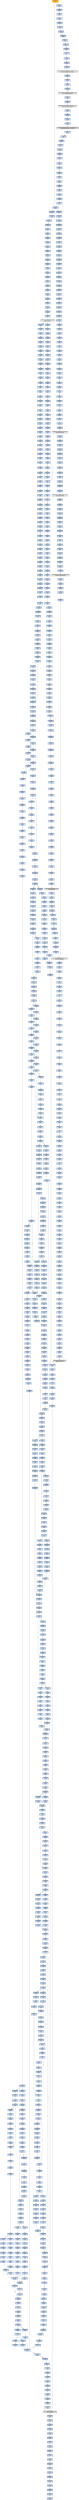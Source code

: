 strict digraph G {
	graph [bgcolor=transparent,
		name=G
	];
	node [color=lightsteelblue,
		fillcolor=lightsteelblue,
		shape=rectangle,
		style=filled
	];
	"0x00404256"	[color=lightgrey,
		fillcolor=orange,
		label="0x00404256
call"];
	"0x0040425b"	[label="0x0040425b
jmp"];
	"0x00404256" -> "0x0040425b"	[color="#000000"];
	"0x00407e3c"	[label="0x00407e3c
pushl"];
	"0x00404256" -> "0x00407e3c"	[color="#000000"];
	"0x0040425c"	[label="0x0040425c
pushl"];
	"0x0040425b" -> "0x0040425c"	[color="#000000"];
	"0x004040db"	[label="0x004040db
pushl"];
	"0x0040425b" -> "0x004040db"	[color="#000000"];
	"0x00404263"	[label="0x00404263
movl"];
	"0x0040425c" -> "0x00404263"	[color="#000000"];
	"0x0040426a"	[label="0x0040426a
xorl"];
	"0x00404263" -> "0x0040426a"	[color="#000000"];
	"0x0040426c"	[label="0x0040426c
jmp"];
	"0x0040426a" -> "0x0040426c"	[color="#000000"];
	"0x0041f1c7"	[label="0x0041f1c7
movl"];
	"0x0040426c" -> "0x0041f1c7"	[color="#000000"];
	"0x0041f1cc"	[label="0x0041f1cc
popl"];
	"0x0041f1c7" -> "0x0041f1cc"	[color="#000000"];
	"0x0041f1d3"	[label="0x0041f1d3
addl"];
	"0x0041f1cc" -> "0x0041f1d3"	[color="#000000"];
	"0x0041f1d6"	[label="0x0041f1d6
pushl"];
	"0x0041f1d3" -> "0x0041f1d6"	[color="#000000"];
	"0x0041f1d7"	[label="0x0041f1d7
pushl"];
	"0x0041f1d6" -> "0x0041f1d7"	[color="#000000"];
	"0x0041f1d8"	[label="0x0041f1d8
pushl"];
	"0x0041f1d7" -> "0x0041f1d8"	[color="#000000"];
	"0x0041f1d9"	[label="0x0041f1d9
pushl"];
	"0x0041f1d8" -> "0x0041f1d9"	[color="#000000"];
	"0x0041f1da"	[label="0x0041f1da
pushl"];
	"0x0041f1d9" -> "0x0041f1da"	[color="#000000"];
	"0x0041f1db"	[label="0x0041f1db
pushl"];
	"0x0041f1da" -> "0x0041f1db"	[color="#000000"];
	"0x0041f1dc"	[label="0x0041f1dc
leal"];
	"0x0041f1db" -> "0x0041f1dc"	[color="#000000"];
	"0x0041f1e2"	[label="0x0041f1e2
movl"];
	"0x0041f1dc" -> "0x0041f1e2"	[color="#000000"];
	"0x0041f1e5"	[label="0x0041f1e5
pushl"];
	"0x0041f1e2" -> "0x0041f1e5"	[color="#000000"];
	"0x0041f1e6"	[label="0x0041f1e6
movl"];
	"0x0041f1e5" -> "0x0041f1e6"	[color="#000000"];
	"0x0041f1e8"	[label="0x0041f1e8
pushl"];
	"0x0041f1e6" -> "0x0041f1e8"	[color="#000000"];
	"0x0041f1ea"	[label="0x0041f1ea
pushl"];
	"0x0041f1e8" -> "0x0041f1ea"	[color="#000000"];
	"0x0041f1ef"	[label="0x0041f1ef
pushl"];
	"0x0041f1ea" -> "0x0041f1ef"	[color="#000000"];
	"0x0041f1f2"	[label="0x0041f1f2
pushl"];
	"0x0041f1ef" -> "0x0041f1f2"	[color="#000000"];
	"0x0041f1f4"	[label="0x0041f1f4
movl"];
	"0x0041f1f2" -> "0x0041f1f4"	[color="#000000"];
	"0x0041f1f7"	[label="0x0041f1f7
addl"];
	"0x0041f1f4" -> "0x0041f1f7"	[color="#000000"];
	"0x0041f1f9"	[label="0x0041f1f9
movl"];
	"0x0041f1f7" -> "0x0041f1f9"	[color="#000000"];
	"0x0041f1fb"	[label="0x0041f1fb
call"];
	"0x0041f1f9" -> "0x0041f1fb"	[color="#000000"];
	VIRTUALALLOC_KERNEL32_DLL	[color=lightgrey,
		fillcolor=lightgrey,
		label="VIRTUALALLOC_KERNEL32_DLL
VIRTUALALLOC"];
	"0x0041f1fb" -> VIRTUALALLOC_KERNEL32_DLL	[color="#000000"];
	"0x0041f1fd"	[label="0x0041f1fd
popl"];
	VIRTUALALLOC_KERNEL32_DLL -> "0x0041f1fd"	[color="#000000"];
	"0x001d0851"	[label="0x001d0851
movl"];
	VIRTUALALLOC_KERNEL32_DLL -> "0x001d0851"	[color="#000000"];
	"0x0041f1fe"	[label="0x0041f1fe
movl"];
	"0x0041f1fd" -> "0x0041f1fe"	[color="#000000"];
	"0x0041f200"	[label="0x0041f200
pushl"];
	"0x0041f1fe" -> "0x0041f200"	[color="#000000"];
	"0x0041f201"	[label="0x0041f201
pushl"];
	"0x0041f200" -> "0x0041f201"	[color="#000000"];
	"0x0041f202"	[label="0x0041f202
movl"];
	"0x0041f201" -> "0x0041f202"	[color="#000000"];
	"0x0041f204"	[label="0x0041f204
movl"];
	"0x0041f202" -> "0x0041f204"	[color="#000000"];
	"0x0041f207"	[label="0x0041f207
addl"];
	"0x0041f204" -> "0x0041f207"	[color="#000000"];
	"0x0041f209"	[label="0x0041f209
movl"];
	"0x0041f207" -> "0x0041f209"	[color="#000000"];
	"0x0041f20b"	[label="0x0041f20b
movl"];
	"0x0041f209" -> "0x0041f20b"	[color="#000000"];
	"0x0041f20e"	[label="0x0041f20e
movl"];
	"0x0041f20b" -> "0x0041f20e"	[color="#000000"];
	"0x0041f211"	[label="0x0041f211
addl"];
	"0x0041f20e" -> "0x0041f211"	[color="#000000"];
	"0x0041f213"	[label="0x0041f213
movl"];
	"0x0041f211" -> "0x0041f213"	[color="#000000"];
	"0x0041f215"	[label="0x0041f215
movl"];
	"0x0041f213" -> "0x0041f215"	[color="#000000"];
	"0x0041f218"	[label="0x0041f218
addl"];
	"0x0041f215" -> "0x0041f218"	[color="#000000"];
	"0x0041f21a"	[label="0x0041f21a
movl"];
	"0x0041f218" -> "0x0041f21a"	[color="#000000"];
	"0x0041f21d"	[label="0x0041f21d
addl"];
	"0x0041f21a" -> "0x0041f21d"	[color="#000000"];
	"0x0041f21f"	[label="0x0041f21f
leal"];
	"0x0041f21d" -> "0x0041f21f"	[color="#000000"];
	"0x0041f222"	[label="0x0041f222
pushl"];
	"0x0041f21f" -> "0x0041f222"	[color="#000000"];
	"0x0041f223"	[label="0x0041f223
pushl"];
	"0x0041f222" -> "0x0041f223"	[color="#000000"];
	"0x0041f224"	[label="0x0041f224
pushl"];
	"0x0041f223" -> "0x0041f224"	[color="#000000"];
	"0x0041f225"	[label="0x0041f225
call"];
	"0x0041f224" -> "0x0041f225"	[color="#000000"];
	"0x0041f0d3"	[label="0x0041f0d3
pusha"];
	"0x0041f225" -> "0x0041f0d3"	[color="#000000"];
	"0x0041f0d4"	[label="0x0041f0d4
movl"];
	"0x0041f0d3" -> "0x0041f0d4"	[color="#000000"];
	"0x0041f0d8"	[label="0x0041f0d8
movl"];
	"0x0041f0d4" -> "0x0041f0d8"	[color="#000000"];
	"0x0041f0dc"	[label="0x0041f0dc
cld"];
	"0x0041f0d8" -> "0x0041f0dc"	[color="#000000"];
	"0x0041f0dd"	[label="0x0041f0dd
movb"];
	"0x0041f0dc" -> "0x0041f0dd"	[color="#000000"];
	"0x0041f0df"	[label="0x0041f0df
xorl"];
	"0x0041f0dd" -> "0x0041f0df"	[color="#000000"];
	"0x0041f0e1"	[label="0x0041f0e1
movsb"];
	"0x0041f0df" -> "0x0041f0e1"	[color="#000000"];
	"0x0041f0e2"	[label="0x0041f0e2
movb"];
	"0x0041f0e1" -> "0x0041f0e2"	[color="#000000"];
	"0x0041f0e4"	[label="0x0041f0e4
call"];
	"0x0041f0e2" -> "0x0041f0e4"	[color="#000000"];
	"0x0041f156"	[label="0x0041f156
addb"];
	"0x0041f0e4" -> "0x0041f156"	[color="#000000"];
	"0x0041f158"	[label="0x0041f158
jne"];
	"0x0041f156" -> "0x0041f158"	[color="#000000"];
	"0x0041f15a"	[label="0x0041f15a
movb"];
	"0x0041f158" -> "0x0041f15a"	[color="#000000",
		label=F];
	"0x0041f15f"	[label="0x0041f15f
ret"];
	"0x0041f158" -> "0x0041f15f"	[color="#000000",
		label=T];
	"0x0041f15c"	[label="0x0041f15c
incl"];
	"0x0041f15a" -> "0x0041f15c"	[color="#000000"];
	"0x0041f15d"	[label="0x0041f15d
adcb"];
	"0x0041f15c" -> "0x0041f15d"	[color="#000000"];
	"0x0041f15d" -> "0x0041f15f"	[color="#000000"];
	"0x0041f0fb"	[label="0x0041f0fb
jae"];
	"0x0041f15f" -> "0x0041f0fb"	[color="#000000"];
	"0x0041f120"	[label="0x0041f120
lodsb"];
	"0x0041f0fb" -> "0x0041f120"	[color="#000000",
		label=T];
	"0x0041f121"	[label="0x0041f121
shrl"];
	"0x0041f120" -> "0x0041f121"	[color="#000000"];
	"0x0041f123"	[label="0x0041f123
je"];
	"0x0041f121" -> "0x0041f123"	[color="#000000"];
	"0x0041f172"	[label="0x0041f172
subl"];
	"0x0041f123" -> "0x0041f172"	[color="#000000",
		label=T];
	"0x0041f176"	[label="0x0041f176
movl"];
	"0x0041f172" -> "0x0041f176"	[color="#000000"];
	"0x0041f17a"	[label="0x0041f17a
popa"];
	"0x0041f176" -> "0x0041f17a"	[color="#000000"];
	"0x0041f17b"	[label="0x0041f17b
ret"];
	"0x0041f17a" -> "0x0041f17b"	[color="#000000"];
	"0x0041f227"	[label="0x0041f227
popl"];
	"0x0041f17b" -> "0x0041f227"	[color="#000000"];
	"0x0041f228"	[label="0x0041f228
popl"];
	"0x0041f227" -> "0x0041f228"	[color="#000000"];
	"0x0041f229"	[label="0x0041f229
addl"];
	"0x0041f228" -> "0x0041f229"	[color="#000000"];
	"0x0041f22c"	[label="0x0041f22c
movl"];
	"0x0041f229" -> "0x0041f22c"	[color="#000000"];
	"0x0041f22e"	[label="0x0041f22e
pushl"];
	"0x0041f22c" -> "0x0041f22e"	[color="#000000"];
	"0x0041f22f"	[label="0x0041f22f
movl"];
	"0x0041f22e" -> "0x0041f22f"	[color="#000000"];
	"0x0041f231"	[label="0x0041f231
movl"];
	"0x0041f22f" -> "0x0041f231"	[color="#000000"];
	"0x0041f234"	[label="0x0041f234
addl"];
	"0x0041f231" -> "0x0041f234"	[color="#000000"];
	"0x0041f237"	[label="0x0041f237
subl"];
	"0x0041f234" -> "0x0041f237"	[color="#000000"];
	"0x0041f239"	[label="0x0041f239
movl"];
	"0x0041f237" -> "0x0041f239"	[color="#000000"];
	"0x0041f23c"	[label="0x0041f23c
movl"];
	"0x0041f239" -> "0x0041f23c"	[color="#000000"];
	"0x0041f23f"	[label="0x0041f23f
movl"];
	"0x0041f23c" -> "0x0041f23f"	[color="#000000"];
	"0x0041f242"	[label="0x0041f242
call"];
	"0x0041f23f" -> "0x0041f242"	[color="#000000"];
	"0x001d0948"	[label="0x001d0948
pushl"];
	"0x0041f242" -> "0x001d0948"	[color="#000000"];
	"0x001d0949"	[label="0x001d0949
pushl"];
	"0x001d0948" -> "0x001d0949"	[color="#000000"];
	"0x001d094a"	[label="0x001d094a
pushl"];
	"0x001d0949" -> "0x001d094a"	[color="#000000"];
	"0x001d094b"	[label="0x001d094b
pushl"];
	"0x001d094a" -> "0x001d094b"	[color="#000000"];
	"0x001d094c"	[label="0x001d094c
call"];
	"0x001d094b" -> "0x001d094c"	[color="#000000"];
	"0x001d0951"	[label="0x001d0951
popl"];
	"0x001d094c" -> "0x001d0951"	[color="#000000"];
	"0x001d0952"	[label="0x001d0952
subl"];
	"0x001d0951" -> "0x001d0952"	[color="#000000"];
	"0x001d0958"	[label="0x001d0958
leal"];
	"0x001d0952" -> "0x001d0958"	[color="#000000"];
	"0x001d095e"	[label="0x001d095e
movl"];
	"0x001d0958" -> "0x001d095e"	[color="#000000"];
	"0x001d0961"	[label="0x001d0961
addl"];
	"0x001d095e" -> "0x001d0961"	[color="#000000"];
	"0x001d0964"	[label="0x001d0964
subl"];
	"0x001d0961" -> "0x001d0964"	[color="#000000"];
	"0x001d0966"	[label="0x001d0966
cld"];
	"0x001d0964" -> "0x001d0966"	[color="#000000"];
	"0x001d0967"	[label="0x001d0967
movl"];
	"0x001d0966" -> "0x001d0967"	[color="#000000"];
	"0x001d0969"	[label="0x001d0969
movl"];
	"0x001d0967" -> "0x001d0969"	[color="#000000"];
	"0x001d096c"	[label="0x001d096c
movl"];
	"0x001d0969" -> "0x001d096c"	[color="#000000"];
	"0x001d096f"	[label="0x001d096f
addl"];
	"0x001d096c" -> "0x001d096f"	[color="#000000"];
	"0x001d0971"	[label="0x001d0971
leal"];
	"0x001d096f" -> "0x001d0971"	[color="#000000"];
	"0x001d0977"	[label="0x001d0977
lodsl"];
	"0x001d0971" -> "0x001d0977"	[color="#000000"];
	"0x001d0978"	[label="0x001d0978
stosl"];
	"0x001d0977" -> "0x001d0978"	[color="#000000"];
	"0x001d0979"	[label="0x001d0979
lodsl"];
	"0x001d0978" -> "0x001d0979"	[color="#000000"];
	"0x001d097a"	[label="0x001d097a
stosl"];
	"0x001d0979" -> "0x001d097a"	[color="#000000"];
	"0x001d097b"	[label="0x001d097b
lodsl"];
	"0x001d097a" -> "0x001d097b"	[color="#000000"];
	"0x001d097c"	[label="0x001d097c
stosl"];
	"0x001d097b" -> "0x001d097c"	[color="#000000"];
	"0x001d097d"	[label="0x001d097d
lodsl"];
	"0x001d097c" -> "0x001d097d"	[color="#000000"];
	"0x001d097e"	[label="0x001d097e
stosl"];
	"0x001d097d" -> "0x001d097e"	[color="#000000"];
	"0x001d097f"	[label="0x001d097f
nop"];
	"0x001d097e" -> "0x001d097f"	[color="#000000"];
	"0x001d0980"	[label="0x001d0980
cmpl"];
	"0x001d097f" -> "0x001d0980"	[color="#000000"];
	"0x001d0984"	[label="0x001d0984
je"];
	"0x001d0980" -> "0x001d0984"	[color="#000000"];
	"0x001d0986"	[label="0x001d0986
movl"];
	"0x001d0984" -> "0x001d0986"	[color="#000000",
		label=F];
	"0x001d0989"	[label="0x001d0989
testl"];
	"0x001d0986" -> "0x001d0989"	[color="#000000"];
	"0x001d098b"	[label="0x001d098b
je"];
	"0x001d0989" -> "0x001d098b"	[color="#000000"];
	"0x001d098d"	[label="0x001d098d
movl"];
	"0x001d098b" -> "0x001d098d"	[color="#000000",
		label=F];
	"0x001d0992"	[label="0x001d0992
addl"];
	"0x001d098d" -> "0x001d0992"	[color="#000000"];
	"0x001d0994"	[label="0x001d0994
movl"];
	"0x001d0992" -> "0x001d0994"	[color="#000000"];
	"0x001d0997"	[label="0x001d0997
addl"];
	"0x001d0994" -> "0x001d0997"	[color="#000000"];
	"0x001d0999"	[label="0x001d0999
repz"];
	"0x001d0997" -> "0x001d0999"	[color="#000000"];
	"0x001d099b"	[label="0x001d099b
movl"];
	"0x001d0999" -> "0x001d099b"	[color="#000000"];
	"0x001d099d"	[label="0x001d099d
leal"];
	"0x001d099b" -> "0x001d099d"	[color="#000000"];
	"0x001d09a3"	[label="0x001d09a3
addl"];
	"0x001d099d" -> "0x001d09a3"	[color="#000000"];
	"0x001d09a5"	[label="0x001d09a5
addl"];
	"0x001d09a3" -> "0x001d09a5"	[color="#000000"];
	"0x001d09a8"	[label="0x001d09a8
addl"];
	"0x001d09a5" -> "0x001d09a8"	[color="#000000"];
	"0x001d09ab"	[label="0x001d09ab
leal"];
	"0x001d09a8" -> "0x001d09ab"	[color="#000000"];
	"0x001d09b1"	[label="0x001d09b1
pushl"];
	"0x001d09ab" -> "0x001d09b1"	[color="#000000"];
	"0x001d09b2"	[label="0x001d09b2
call"];
	"0x001d09b1" -> "0x001d09b2"	[color="#000000"];
	"0x001d0afd"	[label="0x001d0afd
pushl"];
	"0x001d09b2" -> "0x001d0afd"	[color="#000000"];
	"0x001d0afe"	[label="0x001d0afe
movl"];
	"0x001d0afd" -> "0x001d0afe"	[color="#000000"];
	"0x001d0b00"	[label="0x001d0b00
addl"];
	"0x001d0afe" -> "0x001d0b00"	[color="#000000"];
	"0x001d0b03"	[label="0x001d0b03
pushl"];
	"0x001d0b00" -> "0x001d0b03"	[color="#000000"];
	"0x001d0b04"	[label="0x001d0b04
pushl"];
	"0x001d0b03" -> "0x001d0b04"	[color="#000000"];
	"0x001d0b05"	[label="0x001d0b05
pushl"];
	"0x001d0b04" -> "0x001d0b05"	[color="#000000"];
	"0x001d0b06"	[label="0x001d0b06
call"];
	"0x001d0b05" -> "0x001d0b06"	[color="#000000"];
	"0x001d0b0b"	[label="0x001d0b0b
popl"];
	"0x001d0b06" -> "0x001d0b0b"	[color="#000000"];
	"0x001d0b0c"	[label="0x001d0b0c
subl"];
	"0x001d0b0b" -> "0x001d0b0c"	[color="#000000"];
	"0x001d0b12"	[label="0x001d0b12
movl"];
	"0x001d0b0c" -> "0x001d0b12"	[color="#000000"];
	"0x001d0b15"	[label="0x001d0b15
movl"];
	"0x001d0b12" -> "0x001d0b15"	[color="#000000"];
	"0x001d0b17"	[label="0x001d0b17
addl"];
	"0x001d0b15" -> "0x001d0b17"	[color="#000000"];
	"0x001d0b19"	[label="0x001d0b19
pushl"];
	"0x001d0b17" -> "0x001d0b19"	[color="#000000"];
	"0x001d0b1a"	[label="0x001d0b1a
call"];
	"0x001d0b19" -> "0x001d0b1a"	[color="#000000"];
	LOADLIBRARYA_KERNEL32_DLL	[color=lightgrey,
		fillcolor=lightgrey,
		label="LOADLIBRARYA_KERNEL32_DLL
LOADLIBRARYA"];
	"0x001d0b1a" -> LOADLIBRARYA_KERNEL32_DLL	[color="#000000"];
	"0x001d0b20"	[label="0x001d0b20
movl"];
	LOADLIBRARYA_KERNEL32_DLL -> "0x001d0b20"	[color="#000000"];
	"0x001d0b23"	[label="0x001d0b23
movl"];
	"0x001d0b20" -> "0x001d0b23"	[color="#000000"];
	"0x001d0b26"	[label="0x001d0b26
movl"];
	"0x001d0b23" -> "0x001d0b26"	[color="#000000"];
	"0x001d0b29"	[label="0x001d0b29
addl"];
	"0x001d0b26" -> "0x001d0b29"	[color="#000000"];
	"0x001d0b2b"	[label="0x001d0b2b
addl"];
	"0x001d0b29" -> "0x001d0b2b"	[color="#000000"];
	"0x001d0b2d"	[label="0x001d0b2d
xorl"];
	"0x001d0b2b" -> "0x001d0b2d"	[color="#000000"];
	"0x001d0b2f"	[label="0x001d0b2f
addl"];
	"0x001d0b2d" -> "0x001d0b2f"	[color="#000000"];
	"0x001d0b31"	[label="0x001d0b31
je"];
	"0x001d0b2f" -> "0x001d0b31"	[color="#000000"];
	"0x001d0b33"	[label="0x001d0b33
pushl"];
	"0x001d0b31" -> "0x001d0b33"	[color="#000000",
		label=F];
	"0x001d0b34"	[label="0x001d0b34
movl"];
	"0x001d0b33" -> "0x001d0b34"	[color="#000000"];
	"0x001d0b36"	[label="0x001d0b36
addl"];
	"0x001d0b34" -> "0x001d0b36"	[color="#000000"];
	"0x001d0b38"	[label="0x001d0b38
pushl"];
	"0x001d0b36" -> "0x001d0b38"	[color="#000000"];
	"0x001d0b39"	[label="0x001d0b39
pushl"];
	"0x001d0b38" -> "0x001d0b39"	[color="#000000"];
	"0x001d0b3c"	[label="0x001d0b3c
call"];
	"0x001d0b39" -> "0x001d0b3c"	[color="#000000"];
	GETPROCADDRESS_KERNEL32_DLL	[color=lightgrey,
		fillcolor=lightgrey,
		label="GETPROCADDRESS_KERNEL32_DLL
GETPROCADDRESS"];
	"0x001d0b3c" -> GETPROCADDRESS_KERNEL32_DLL	[color="#000000"];
	"0x001d12bf"	[label="0x001d12bf
popl"];
	GETPROCADDRESS_KERNEL32_DLL -> "0x001d12bf"	[color="#000000"];
	"0x001d0853"	[label="0x001d0853
movl"];
	"0x001d0851" -> "0x001d0853"	[color="#000000"];
	"0x001d0856"	[label="0x001d0856
leal"];
	"0x001d0853" -> "0x001d0856"	[color="#000000"];
	"0x001d0859"	[label="0x001d0859
pushl"];
	"0x001d0856" -> "0x001d0859"	[color="#000000"];
	"0x001d085a"	[label="0x001d085a
pushl"];
	"0x001d0859" -> "0x001d085a"	[color="#000000"];
	"0x001d085b"	[label="0x001d085b
pushl"];
	"0x001d085a" -> "0x001d085b"	[color="#000000"];
	"0x001d085e"	[label="0x001d085e
addl"];
	"0x001d085b" -> "0x001d085e"	[color="#000000"];
	"0x001d0861"	[label="0x001d0861
pushl"];
	"0x001d085e" -> "0x001d0861"	[color="#000000"];
	"0x001d0862"	[label="0x001d0862
pushl"];
	"0x001d0861" -> "0x001d0862"	[color="#000000"];
	"0x001d0863"	[label="0x001d0863
leal"];
	"0x001d0862" -> "0x001d0863"	[color="#000000"];
	"0x001d0866"	[label="0x001d0866
pushl"];
	"0x001d0863" -> "0x001d0866"	[color="#000000"];
	"0x001d0867"	[label="0x001d0867
call"];
	"0x001d0866" -> "0x001d0867"	[color="#000000"];
	"0x001d000d"	[label="0x001d000d
pushl"];
	"0x001d0867" -> "0x001d000d"	[color="#000000"];
	"0x001d000e"	[label="0x001d000e
movl"];
	"0x001d000d" -> "0x001d000e"	[color="#000000"];
	"0x001d0010"	[label="0x001d0010
subl"];
	"0x001d000e" -> "0x001d0010"	[color="#000000"];
	"0x001d0013"	[label="0x001d0013
movl"];
	"0x001d0010" -> "0x001d0013"	[color="#000000"];
	"0x001d0016"	[label="0x001d0016
movl"];
	"0x001d0013" -> "0x001d0016"	[color="#000000"];
	"0x001d0019"	[label="0x001d0019
andl"];
	"0x001d0016" -> "0x001d0019"	[color="#000000"];
	"0x001d001d"	[label="0x001d001d
andl"];
	"0x001d0019" -> "0x001d001d"	[color="#000000"];
	"0x001d0021"	[label="0x001d0021
xorl"];
	"0x001d001d" -> "0x001d0021"	[color="#000000"];
	"0x001d0023"	[label="0x001d0023
incl"];
	"0x001d0021" -> "0x001d0023"	[color="#000000"];
	"0x001d0024"	[label="0x001d0024
pushl"];
	"0x001d0023" -> "0x001d0024"	[color="#000000"];
	"0x001d0025"	[label="0x001d0025
pushl"];
	"0x001d0024" -> "0x001d0025"	[color="#000000"];
	"0x001d0026"	[label="0x001d0026
movl"];
	"0x001d0025" -> "0x001d0026"	[color="#000000"];
	"0x001d0029"	[label="0x001d0029
pushl"];
	"0x001d0026" -> "0x001d0029"	[color="#000000"];
	"0x001d002a"	[label="0x001d002a
movl"];
	"0x001d0029" -> "0x001d002a"	[color="#000000"];
	"0x001d002c"	[label="0x001d002c
shll"];
	"0x001d002a" -> "0x001d002c"	[color="#000000"];
	"0x001d002e"	[label="0x001d002e
movl"];
	"0x001d002c" -> "0x001d002e"	[color="#000000"];
	"0x001d0031"	[label="0x001d0031
movl"];
	"0x001d002e" -> "0x001d0031"	[color="#000000"];
	"0x001d0033"	[label="0x001d0033
movl"];
	"0x001d0031" -> "0x001d0033"	[color="#000000"];
	"0x001d0035"	[label="0x001d0035
shll"];
	"0x001d0033" -> "0x001d0035"	[color="#000000"];
	"0x001d0037"	[label="0x001d0037
movl"];
	"0x001d0035" -> "0x001d0037"	[color="#000000"];
	"0x001d003a"	[label="0x001d003a
addl"];
	"0x001d0037" -> "0x001d003a"	[color="#000000"];
	"0x001d003c"	[label="0x001d003c
movl"];
	"0x001d003a" -> "0x001d003c"	[color="#000000"];
	"0x001d0041"	[label="0x001d0041
shll"];
	"0x001d003c" -> "0x001d0041"	[color="#000000"];
	"0x001d0043"	[label="0x001d0043
decl"];
	"0x001d0041" -> "0x001d0043"	[color="#000000"];
	"0x001d0044"	[label="0x001d0044
decl"];
	"0x001d0043" -> "0x001d0044"	[color="#000000"];
	"0x001d0045"	[label="0x001d0045
movl"];
	"0x001d0044" -> "0x001d0045"	[color="#000000"];
	"0x001d0048"	[label="0x001d0048
addl"];
	"0x001d0045" -> "0x001d0048"	[color="#000000"];
	"0x001d004d"	[label="0x001d004d
movb"];
	"0x001d0048" -> "0x001d004d"	[color="#000000"];
	"0x001d0051"	[label="0x001d0051
movl"];
	"0x001d004d" -> "0x001d0051"	[color="#000000"];
	"0x001d0054"	[label="0x001d0054
movl"];
	"0x001d0051" -> "0x001d0054"	[color="#000000"];
	"0x001d0057"	[label="0x001d0057
movl"];
	"0x001d0054" -> "0x001d0057"	[color="#000000"];
	"0x001d005a"	[label="0x001d005a
movl"];
	"0x001d0057" -> "0x001d005a"	[color="#000000"];
	"0x001d005d"	[label="0x001d005d
movl"];
	"0x001d005a" -> "0x001d005d"	[color="#000000"];
	"0x001d0060"	[label="0x001d0060
movl"];
	"0x001d005d" -> "0x001d0060"	[color="#000000"];
	"0x001d0063"	[label="0x001d0063
je"];
	"0x001d0060" -> "0x001d0063"	[color="#000000"];
	"0x001d0065"	[label="0x001d0065
movl"];
	"0x001d0063" -> "0x001d0065"	[color="#000000",
		label=F];
	"0x001d0067"	[label="0x001d0067
movl"];
	"0x001d0065" -> "0x001d0067"	[color="#000000"];
	"0x001d006c"	[label="0x001d006c
movl"];
	"0x001d0067" -> "0x001d006c"	[color="#000000"];
	"0x001d006e"	[label="0x001d006e
repz"];
	"0x001d006c" -> "0x001d006e"	[color="#000000"];
	"0x001d0070"	[label="0x001d0070
movl"];
	"0x001d006e" -> "0x001d0070"	[color="#000000"];
	"0x001d0073"	[label="0x001d0073
andl"];
	"0x001d0070" -> "0x001d0073"	[color="#000000"];
	"0x001d0077"	[label="0x001d0077
pushl"];
	"0x001d0073" -> "0x001d0077"	[color="#000000"];
	"0x001d0079"	[label="0x001d0079
movl"];
	"0x001d0077" -> "0x001d0079"	[color="#000000"];
	"0x001d007c"	[label="0x001d007c
orl"];
	"0x001d0079" -> "0x001d007c"	[color="#000000"];
	"0x001d007f"	[label="0x001d007f
popl"];
	"0x001d007c" -> "0x001d007f"	[color="#000000"];
	"0x001d0080"	[label="0x001d0080
movl"];
	"0x001d007f" -> "0x001d0080"	[color="#000000"];
	"0x001d0083"	[label="0x001d0083
movl"];
	"0x001d0080" -> "0x001d0083"	[color="#000000"];
	"0x001d0086"	[label="0x001d0086
movzbl"];
	"0x001d0083" -> "0x001d0086"	[color="#000000"];
	"0x001d0089"	[label="0x001d0089
shll"];
	"0x001d0086" -> "0x001d0089"	[color="#000000"];
	"0x001d008c"	[label="0x001d008c
orl"];
	"0x001d0089" -> "0x001d008c"	[color="#000000"];
	"0x001d008e"	[label="0x001d008e
incl"];
	"0x001d008c" -> "0x001d008e"	[color="#000000"];
	"0x001d0091"	[label="0x001d0091
decl"];
	"0x001d008e" -> "0x001d0091"	[color="#000000"];
	"0x001d0092"	[label="0x001d0092
movl"];
	"0x001d0091" -> "0x001d0092"	[color="#000000"];
	"0x001d0095"	[label="0x001d0095
jne"];
	"0x001d0092" -> "0x001d0095"	[color="#000000"];
	"0x001d0097"	[label="0x001d0097
cmpl"];
	"0x001d0095" -> "0x001d0097"	[color="#000000",
		label=F];
	"0x001d009a"	[label="0x001d009a
ja"];
	"0x001d0097" -> "0x001d009a"	[color="#000000"];
	"0x001d00a8"	[label="0x001d00a8
andl"];
	"0x001d009a" -> "0x001d00a8"	[color="#000000",
		label=T];
	"0x001d00ab"	[label="0x001d00ab
movl"];
	"0x001d00a8" -> "0x001d00ab"	[color="#000000"];
	"0x001d00ae"	[label="0x001d00ae
movl"];
	"0x001d00ab" -> "0x001d00ae"	[color="#000000"];
	"0x001d00b1"	[label="0x001d00b1
shll"];
	"0x001d00ae" -> "0x001d00b1"	[color="#000000"];
	"0x001d00b4"	[label="0x001d00b4
addl"];
	"0x001d00b1" -> "0x001d00b4"	[color="#000000"];
	"0x001d00b6"	[label="0x001d00b6
leal"];
	"0x001d00b4" -> "0x001d00b6"	[color="#000000"];
	"0x001d00b9"	[label="0x001d00b9
cmpl"];
	"0x001d00b6" -> "0x001d00b9"	[color="#000000"];
	"0x001d00be"	[label="0x001d00be
jae"];
	"0x001d00b9" -> "0x001d00be"	[color="#000000"];
	"0x001d00d7"	[label="0x001d00d7
movl"];
	"0x001d00be" -> "0x001d00d7"	[color="#000000",
		label=T];
	"0x001d00c0"	[label="0x001d00c0
movl"];
	"0x001d00be" -> "0x001d00c0"	[color="#000000",
		label=F];
	"0x001d00d9"	[label="0x001d00d9
movl"];
	"0x001d00d7" -> "0x001d00d9"	[color="#000000"];
	"0x001d00db"	[label="0x001d00db
shrl"];
	"0x001d00d9" -> "0x001d00db"	[color="#000000"];
	"0x001d00de"	[label="0x001d00de
imull"];
	"0x001d00db" -> "0x001d00de"	[color="#000000"];
	"0x001d00e1"	[label="0x001d00e1
cmpl"];
	"0x001d00de" -> "0x001d00e1"	[color="#000000"];
	"0x001d00e4"	[label="0x001d00e4
jae"];
	"0x001d00e1" -> "0x001d00e4"	[color="#000000"];
	"0x001d00ea"	[label="0x001d00ea
movl"];
	"0x001d00e4" -> "0x001d00ea"	[color="#000000",
		label=F];
	"0x001d0269"	[label="0x001d0269
subl"];
	"0x001d00e4" -> "0x001d0269"	[color="#000000",
		label=T];
	"0x001d00ec"	[label="0x001d00ec
movl"];
	"0x001d00ea" -> "0x001d00ec"	[color="#000000"];
	"0x001d00f1"	[label="0x001d00f1
subl"];
	"0x001d00ec" -> "0x001d00f1"	[color="#000000"];
	"0x001d00f3"	[label="0x001d00f3
shrl"];
	"0x001d00f1" -> "0x001d00f3"	[color="#000000"];
	"0x001d00f6"	[label="0x001d00f6
addl"];
	"0x001d00f3" -> "0x001d00f6"	[color="#000000"];
	"0x001d00f8"	[label="0x001d00f8
movl"];
	"0x001d00f6" -> "0x001d00f8"	[color="#000000"];
	"0x001d00fa"	[label="0x001d00fa
movzbl"];
	"0x001d00f8" -> "0x001d00fa"	[color="#000000"];
	"0x001d00fe"	[label="0x001d00fe
movl"];
	"0x001d00fa" -> "0x001d00fe"	[color="#000000"];
	"0x001d0101"	[label="0x001d0101
andl"];
	"0x001d00fe" -> "0x001d0101"	[color="#000000"];
	"0x001d0104"	[label="0x001d0104
pushl"];
	"0x001d0101" -> "0x001d0104"	[color="#000000"];
	"0x001d0106"	[label="0x001d0106
popl"];
	"0x001d0104" -> "0x001d0106"	[color="#000000"];
	"0x001d0107"	[label="0x001d0107
subb"];
	"0x001d0106" -> "0x001d0107"	[color="#000000"];
	"0x001d010a"	[label="0x001d010a
xorl"];
	"0x001d0107" -> "0x001d010a"	[color="#000000"];
	"0x001d010c"	[label="0x001d010c
shrl"];
	"0x001d010a" -> "0x001d010c"	[color="#000000"];
	"0x001d010e"	[label="0x001d010e
movl"];
	"0x001d010c" -> "0x001d010e"	[color="#000000"];
	"0x001d0111"	[label="0x001d0111
shll"];
	"0x001d010e" -> "0x001d0111"	[color="#000000"];
	"0x001d0113"	[label="0x001d0113
movl"];
	"0x001d0111" -> "0x001d0113"	[color="#000000"];
	"0x001d0116"	[label="0x001d0116
incl"];
	"0x001d0113" -> "0x001d0116"	[color="#000000"];
	"0x001d0117"	[label="0x001d0117
addl"];
	"0x001d0116" -> "0x001d0117"	[color="#000000"];
	"0x001d0119"	[label="0x001d0119
imull"];
	"0x001d0117" -> "0x001d0119"	[color="#000000"];
	"0x001d011f"	[label="0x001d011f
cmpl"];
	"0x001d0119" -> "0x001d011f"	[color="#000000"];
	"0x001d0123"	[label="0x001d0123
leal"];
	"0x001d011f" -> "0x001d0123"	[color="#000000"];
	"0x001d012a"	[label="0x001d012a
movl"];
	"0x001d0123" -> "0x001d012a"	[color="#000000"];
	"0x001d012d"	[label="0x001d012d
jl"];
	"0x001d012a" -> "0x001d012d"	[color="#000000"];
	"0x001d01d2"	[label="0x001d01d2
movl"];
	"0x001d012d" -> "0x001d01d2"	[color="#000000",
		label=T];
	"0x001d0133"	[label="0x001d0133
movl"];
	"0x001d012d" -> "0x001d0133"	[color="#000000",
		label=F];
	"0x001d01d5"	[label="0x001d01d5
leal"];
	"0x001d01d2" -> "0x001d01d5"	[color="#000000"];
	"0x001d01d8"	[label="0x001d01d8
cmpl"];
	"0x001d01d5" -> "0x001d01d8"	[color="#000000"];
	"0x001d01dd"	[label="0x001d01dd
jae"];
	"0x001d01d8" -> "0x001d01dd"	[color="#000000"];
	"0x001d01f6"	[label="0x001d01f6
movl"];
	"0x001d01dd" -> "0x001d01f6"	[color="#000000",
		label=T];
	"0x001d01df"	[label="0x001d01df
movl"];
	"0x001d01dd" -> "0x001d01df"	[color="#000000",
		label=F];
	"0x001d01f8"	[label="0x001d01f8
movl"];
	"0x001d01f6" -> "0x001d01f8"	[color="#000000"];
	"0x001d01fa"	[label="0x001d01fa
shrl"];
	"0x001d01f8" -> "0x001d01fa"	[color="#000000"];
	"0x001d01fd"	[label="0x001d01fd
imull"];
	"0x001d01fa" -> "0x001d01fd"	[color="#000000"];
	"0x001d0200"	[label="0x001d0200
cmpl"];
	"0x001d01fd" -> "0x001d0200"	[color="#000000"];
	"0x001d0203"	[label="0x001d0203
jae"];
	"0x001d0200" -> "0x001d0203"	[color="#000000"];
	"0x001d0205"	[label="0x001d0205
movl"];
	"0x001d0203" -> "0x001d0205"	[color="#000000",
		label=F];
	"0x001d0219"	[label="0x001d0219
subl"];
	"0x001d0203" -> "0x001d0219"	[color="#000000",
		label=T];
	"0x001d0207"	[label="0x001d0207
movl"];
	"0x001d0205" -> "0x001d0207"	[color="#000000"];
	"0x001d020c"	[label="0x001d020c
subl"];
	"0x001d0207" -> "0x001d020c"	[color="#000000"];
	"0x001d020e"	[label="0x001d020e
shrl"];
	"0x001d020c" -> "0x001d020e"	[color="#000000"];
	"0x001d0211"	[label="0x001d0211
addl"];
	"0x001d020e" -> "0x001d0211"	[color="#000000"];
	"0x001d0213"	[label="0x001d0213
movl"];
	"0x001d0211" -> "0x001d0213"	[color="#000000"];
	"0x001d0215"	[label="0x001d0215
addl"];
	"0x001d0213" -> "0x001d0215"	[color="#000000"];
	"0x001d0217"	[label="0x001d0217
jmp"];
	"0x001d0215" -> "0x001d0217"	[color="#000000"];
	"0x001d022b"	[label="0x001d022b
cmpl"];
	"0x001d0217" -> "0x001d022b"	[color="#000000"];
	"0x001d0231"	[label="0x001d0231
jl"];
	"0x001d022b" -> "0x001d0231"	[color="#000000"];
	"0x001d0233"	[label="0x001d0233
movl"];
	"0x001d0231" -> "0x001d0233"	[color="#000000",
		label=F];
	"0x001d021c"	[label="0x001d021c
subl"];
	"0x001d0219" -> "0x001d021c"	[color="#000000"];
	"0x001d021e"	[label="0x001d021e
movl"];
	"0x001d021c" -> "0x001d021e"	[color="#000000"];
	"0x001d0220"	[label="0x001d0220
shrl"];
	"0x001d021e" -> "0x001d0220"	[color="#000000"];
	"0x001d0223"	[label="0x001d0223
subl"];
	"0x001d0220" -> "0x001d0223"	[color="#000000"];
	"0x001d0225"	[label="0x001d0225
movl"];
	"0x001d0223" -> "0x001d0225"	[color="#000000"];
	"0x001d0227"	[label="0x001d0227
leal"];
	"0x001d0225" -> "0x001d0227"	[color="#000000"];
	"0x001d0227" -> "0x001d022b"	[color="#000000"];
	"0x001d0236"	[label="0x001d0236
movl"];
	"0x001d0233" -> "0x001d0236"	[color="#000000"];
	"0x001d0239"	[label="0x001d0239
incl"];
	"0x001d0236" -> "0x001d0239"	[color="#000000"];
	"0x001d023c"	[label="0x001d023c
cmpl"];
	"0x001d0239" -> "0x001d023c"	[color="#000000"];
	"0x001d0240"	[label="0x001d0240
movb"];
	"0x001d023c" -> "0x001d0240"	[color="#000000"];
	"0x001d0243"	[label="0x001d0243
movb"];
	"0x001d0240" -> "0x001d0243"	[color="#000000"];
	"0x001d0246"	[label="0x001d0246
jnl"];
	"0x001d0243" -> "0x001d0246"	[color="#000000"];
	"0x001d0248"	[label="0x001d0248
andl"];
	"0x001d0246" -> "0x001d0248"	[color="#000000",
		label=F];
	"0x001d0251"	[label="0x001d0251
cmpl"];
	"0x001d0246" -> "0x001d0251"	[color="#000000",
		label=T];
	"0x001d024c"	[label="0x001d024c
jmp"];
	"0x001d0248" -> "0x001d024c"	[color="#000000"];
	"0x001d07eb"	[label="0x001d07eb
movl"];
	"0x001d024c" -> "0x001d07eb"	[color="#000000"];
	"0x001d07ee"	[label="0x001d07ee
cmpl"];
	"0x001d07eb" -> "0x001d07ee"	[color="#000000"];
	"0x001d07f1"	[label="0x001d07f1
jb"];
	"0x001d07ee" -> "0x001d07f1"	[color="#000000"];
	"0x001d07f7"	[label="0x001d07f7
jmp"];
	"0x001d07f1" -> "0x001d07f7"	[color="#000000",
		label=F];
	"0x001d00c3"	[label="0x001d00c3
movl"];
	"0x001d00c0" -> "0x001d00c3"	[color="#000000"];
	"0x001d00c6"	[label="0x001d00c6
movzbl"];
	"0x001d00c3" -> "0x001d00c6"	[color="#000000"];
	"0x001d00c9"	[label="0x001d00c9
shll"];
	"0x001d00c6" -> "0x001d00c9"	[color="#000000"];
	"0x001d00cc"	[label="0x001d00cc
orl"];
	"0x001d00c9" -> "0x001d00cc"	[color="#000000"];
	"0x001d00ce"	[label="0x001d00ce
shll"];
	"0x001d00cc" -> "0x001d00ce"	[color="#000000"];
	"0x001d00d1"	[label="0x001d00d1
incl"];
	"0x001d00ce" -> "0x001d00d1"	[color="#000000"];
	"0x001d00d4"	[label="0x001d00d4
movl"];
	"0x001d00d1" -> "0x001d00d4"	[color="#000000"];
	"0x001d00d4" -> "0x001d00d7"	[color="#000000"];
	"0x001d01e2"	[label="0x001d01e2
movl"];
	"0x001d01df" -> "0x001d01e2"	[color="#000000"];
	"0x001d01e5"	[label="0x001d01e5
movzbl"];
	"0x001d01e2" -> "0x001d01e5"	[color="#000000"];
	"0x001d01e8"	[label="0x001d01e8
shll"];
	"0x001d01e5" -> "0x001d01e8"	[color="#000000"];
	"0x001d01eb"	[label="0x001d01eb
orl"];
	"0x001d01e8" -> "0x001d01eb"	[color="#000000"];
	"0x001d01ed"	[label="0x001d01ed
shll"];
	"0x001d01eb" -> "0x001d01ed"	[color="#000000"];
	"0x001d01f0"	[label="0x001d01f0
incl"];
	"0x001d01ed" -> "0x001d01f0"	[color="#000000"];
	"0x001d01f3"	[label="0x001d01f3
movl"];
	"0x001d01f0" -> "0x001d01f3"	[color="#000000"];
	"0x001d01f3" -> "0x001d01f6"	[color="#000000"];
	"0x001d026c"	[label="0x001d026c
movl"];
	"0x001d0269" -> "0x001d026c"	[color="#000000"];
	"0x001d026e"	[label="0x001d026e
shrl"];
	"0x001d026c" -> "0x001d026e"	[color="#000000"];
	"0x001d0271"	[label="0x001d0271
subl"];
	"0x001d026e" -> "0x001d0271"	[color="#000000"];
	"0x001d0273"	[label="0x001d0273
movl"];
	"0x001d0271" -> "0x001d0273"	[color="#000000"];
	"0x001d0276"	[label="0x001d0276
subl"];
	"0x001d0273" -> "0x001d0276"	[color="#000000"];
	"0x001d0278"	[label="0x001d0278
movl"];
	"0x001d0276" -> "0x001d0278"	[color="#000000"];
	"0x001d027a"	[label="0x001d027a
movl"];
	"0x001d0278" -> "0x001d027a"	[color="#000000"];
	"0x001d027d"	[label="0x001d027d
leal"];
	"0x001d027a" -> "0x001d027d"	[color="#000000"];
	"0x001d0284"	[label="0x001d0284
cmpl"];
	"0x001d027d" -> "0x001d0284"	[color="#000000"];
	"0x001d0289"	[label="0x001d0289
jae"];
	"0x001d0284" -> "0x001d0289"	[color="#000000"];
	"0x001d02a2"	[label="0x001d02a2
movl"];
	"0x001d0289" -> "0x001d02a2"	[color="#000000",
		label=T];
	"0x001d028b"	[label="0x001d028b
movl"];
	"0x001d0289" -> "0x001d028b"	[color="#000000",
		label=F];
	"0x001d02a4"	[label="0x001d02a4
movl"];
	"0x001d02a2" -> "0x001d02a4"	[color="#000000"];
	"0x001d02a6"	[label="0x001d02a6
shrl"];
	"0x001d02a4" -> "0x001d02a6"	[color="#000000"];
	"0x001d02a9"	[label="0x001d02a9
imull"];
	"0x001d02a6" -> "0x001d02a9"	[color="#000000"];
	"0x001d02ac"	[label="0x001d02ac
cmpl"];
	"0x001d02a9" -> "0x001d02ac"	[color="#000000"];
	"0x001d02af"	[label="0x001d02af
jae"];
	"0x001d02ac" -> "0x001d02af"	[color="#000000"];
	"0x001d02b1"	[label="0x001d02b1
movl"];
	"0x001d02af" -> "0x001d02b1"	[color="#000000",
		label=F];
	"0x001d02f4"	[label="0x001d02f4
subl"];
	"0x001d02af" -> "0x001d02f4"	[color="#000000",
		label=T];
	"0x001d02b3"	[label="0x001d02b3
movl"];
	"0x001d02b1" -> "0x001d02b3"	[color="#000000"];
	"0x001d02b8"	[label="0x001d02b8
subl"];
	"0x001d02b3" -> "0x001d02b8"	[color="#000000"];
	"0x001d02ba"	[label="0x001d02ba
shrl"];
	"0x001d02b8" -> "0x001d02ba"	[color="#000000"];
	"0x001d02bd"	[label="0x001d02bd
addl"];
	"0x001d02ba" -> "0x001d02bd"	[color="#000000"];
	"0x001d02bf"	[label="0x001d02bf
cmpl"];
	"0x001d02bd" -> "0x001d02bf"	[color="#000000"];
	"0x001d02c3"	[label="0x001d02c3
movl"];
	"0x001d02bf" -> "0x001d02c3"	[color="#000000"];
	"0x001d02c6"	[label="0x001d02c6
movl"];
	"0x001d02c3" -> "0x001d02c6"	[color="#000000"];
	"0x001d02c9"	[label="0x001d02c9
movl"];
	"0x001d02c6" -> "0x001d02c9"	[color="#000000"];
	"0x001d02cc"	[label="0x001d02cc
movl"];
	"0x001d02c9" -> "0x001d02cc"	[color="#000000"];
	"0x001d02cf"	[label="0x001d02cf
movl"];
	"0x001d02cc" -> "0x001d02cf"	[color="#000000"];
	"0x001d02d2"	[label="0x001d02d2
movl"];
	"0x001d02cf" -> "0x001d02d2"	[color="#000000"];
	"0x001d02d4"	[label="0x001d02d4
movl"];
	"0x001d02d2" -> "0x001d02d4"	[color="#000000"];
	"0x001d02d7"	[label="0x001d02d7
jnl"];
	"0x001d02d4" -> "0x001d02d7"	[color="#000000"];
	"0x001d02d9"	[label="0x001d02d9
andl"];
	"0x001d02d7" -> "0x001d02d9"	[color="#000000",
		label=F];
	"0x001d02df"	[label="0x001d02df
movl"];
	"0x001d02d7" -> "0x001d02df"	[color="#000000",
		label=T];
	"0x001d02dd"	[label="0x001d02dd
jmp"];
	"0x001d02d9" -> "0x001d02dd"	[color="#000000"];
	"0x001d02e6"	[label="0x001d02e6
movl"];
	"0x001d02dd" -> "0x001d02e6"	[color="#000000"];
	"0x001d02e9"	[label="0x001d02e9
addl"];
	"0x001d02e6" -> "0x001d02e9"	[color="#000000"];
	"0x001d02ef"	[label="0x001d02ef
jmp"];
	"0x001d02e9" -> "0x001d02ef"	[color="#000000"];
	"0x001d04e7"	[label="0x001d04e7
cmpl"];
	"0x001d02ef" -> "0x001d04e7"	[color="#000000"];
	"0x001d04ec"	[label="0x001d04ec
jae"];
	"0x001d04e7" -> "0x001d04ec"	[color="#000000"];
	"0x001d0505"	[label="0x001d0505
movl"];
	"0x001d04ec" -> "0x001d0505"	[color="#000000",
		label=T];
	"0x001d04ee"	[label="0x001d04ee
movl"];
	"0x001d04ec" -> "0x001d04ee"	[color="#000000",
		label=F];
	"0x001d0507"	[label="0x001d0507
movl"];
	"0x001d0505" -> "0x001d0507"	[color="#000000"];
	"0x001d0509"	[label="0x001d0509
shrl"];
	"0x001d0507" -> "0x001d0509"	[color="#000000"];
	"0x001d050c"	[label="0x001d050c
imull"];
	"0x001d0509" -> "0x001d050c"	[color="#000000"];
	"0x001d050f"	[label="0x001d050f
cmpl"];
	"0x001d050c" -> "0x001d050f"	[color="#000000"];
	"0x001d0512"	[label="0x001d0512
jae"];
	"0x001d050f" -> "0x001d0512"	[color="#000000"];
	"0x001d0514"	[label="0x001d0514
movl"];
	"0x001d0512" -> "0x001d0514"	[color="#000000",
		label=F];
	"0x001d0539"	[label="0x001d0539
subl"];
	"0x001d0512" -> "0x001d0539"	[color="#000000",
		label=T];
	"0x001d0516"	[label="0x001d0516
movl"];
	"0x001d0514" -> "0x001d0516"	[color="#000000"];
	"0x001d051b"	[label="0x001d051b
subl"];
	"0x001d0516" -> "0x001d051b"	[color="#000000"];
	"0x001d051d"	[label="0x001d051d
shrl"];
	"0x001d051b" -> "0x001d051d"	[color="#000000"];
	"0x001d0520"	[label="0x001d0520
addl"];
	"0x001d051d" -> "0x001d0520"	[color="#000000"];
	"0x001d0522"	[label="0x001d0522
shll"];
	"0x001d0520" -> "0x001d0522"	[color="#000000"];
	"0x001d0525"	[label="0x001d0525
movl"];
	"0x001d0522" -> "0x001d0525"	[color="#000000"];
	"0x001d0527"	[label="0x001d0527
leal"];
	"0x001d0525" -> "0x001d0527"	[color="#000000"];
	"0x001d052b"	[label="0x001d052b
xorl"];
	"0x001d0527" -> "0x001d052b"	[color="#000000"];
	"0x001d052d"	[label="0x001d052d
movl"];
	"0x001d052b" -> "0x001d052d"	[color="#000000"];
	"0x001d0534"	[label="0x001d0534
jmp"];
	"0x001d052d" -> "0x001d0534"	[color="#000000"];
	"0x001d05ba"	[label="0x001d05ba
movl"];
	"0x001d0534" -> "0x001d05ba"	[color="#000000"];
	"0x001d05bd"	[label="0x001d05bd
movl"];
	"0x001d05ba" -> "0x001d05bd"	[color="#000000"];
	"0x001d05c0"	[label="0x001d05c0
movl"];
	"0x001d05bd" -> "0x001d05c0"	[color="#000000"];
	"0x001d05c3"	[label="0x001d05c3
movl"];
	"0x001d05c0" -> "0x001d05c3"	[color="#000000"];
	"0x001d05ca"	[label="0x001d05ca
cmpl"];
	"0x001d05c3" -> "0x001d05ca"	[color="#000000"];
	"0x001d05cf"	[label="0x001d05cf
jae"];
	"0x001d05ca" -> "0x001d05cf"	[color="#000000"];
	"0x001d05d1"	[label="0x001d05d1
movl"];
	"0x001d05cf" -> "0x001d05d1"	[color="#000000",
		label=F];
	"0x001d05e8"	[label="0x001d05e8
movl"];
	"0x001d05cf" -> "0x001d05e8"	[color="#000000",
		label=T];
	"0x001d05d4"	[label="0x001d05d4
movl"];
	"0x001d05d1" -> "0x001d05d4"	[color="#000000"];
	"0x001d05d7"	[label="0x001d05d7
movzbl"];
	"0x001d05d4" -> "0x001d05d7"	[color="#000000"];
	"0x001d05da"	[label="0x001d05da
shll"];
	"0x001d05d7" -> "0x001d05da"	[color="#000000"];
	"0x001d05dd"	[label="0x001d05dd
orl"];
	"0x001d05da" -> "0x001d05dd"	[color="#000000"];
	"0x001d05df"	[label="0x001d05df
shll"];
	"0x001d05dd" -> "0x001d05df"	[color="#000000"];
	"0x001d05e2"	[label="0x001d05e2
incl"];
	"0x001d05df" -> "0x001d05e2"	[color="#000000"];
	"0x001d05e5"	[label="0x001d05e5
movl"];
	"0x001d05e2" -> "0x001d05e5"	[color="#000000"];
	"0x001d05e5" -> "0x001d05e8"	[color="#000000"];
	"0x001d05eb"	[label="0x001d05eb
movl"];
	"0x001d05e8" -> "0x001d05eb"	[color="#000000"];
	"0x001d05ee"	[label="0x001d05ee
movl"];
	"0x001d05eb" -> "0x001d05ee"	[color="#000000"];
	"0x001d05f0"	[label="0x001d05f0
shrl"];
	"0x001d05ee" -> "0x001d05f0"	[color="#000000"];
	"0x001d05f3"	[label="0x001d05f3
imull"];
	"0x001d05f0" -> "0x001d05f3"	[color="#000000"];
	"0x001d05f6"	[label="0x001d05f6
cmpl"];
	"0x001d05f3" -> "0x001d05f6"	[color="#000000"];
	"0x001d05f9"	[label="0x001d05f9
jae"];
	"0x001d05f6" -> "0x001d05f9"	[color="#000000"];
	"0x001d05fb"	[label="0x001d05fb
movl"];
	"0x001d05f9" -> "0x001d05fb"	[color="#000000",
		label=F];
	"0x001d0614"	[label="0x001d0614
subl"];
	"0x001d05f9" -> "0x001d0614"	[color="#000000",
		label=T];
	"0x001d05fd"	[label="0x001d05fd
movl"];
	"0x001d05fb" -> "0x001d05fd"	[color="#000000"];
	"0x001d0602"	[label="0x001d0602
subl"];
	"0x001d05fd" -> "0x001d0602"	[color="#000000"];
	"0x001d0604"	[label="0x001d0604
shrl"];
	"0x001d0602" -> "0x001d0604"	[color="#000000"];
	"0x001d0607"	[label="0x001d0607
addl"];
	"0x001d0604" -> "0x001d0607"	[color="#000000"];
	"0x001d0609"	[label="0x001d0609
movl"];
	"0x001d0607" -> "0x001d0609"	[color="#000000"];
	"0x001d060c"	[label="0x001d060c
shll"];
	"0x001d0609" -> "0x001d060c"	[color="#000000"];
	"0x001d060f"	[label="0x001d060f
movl"];
	"0x001d060c" -> "0x001d060f"	[color="#000000"];
	"0x001d0612"	[label="0x001d0612
jmp"];
	"0x001d060f" -> "0x001d0612"	[color="#000000"];
	"0x001d0630"	[label="0x001d0630
decl"];
	"0x001d0612" -> "0x001d0630"	[color="#000000"];
	"0x001d0633"	[label="0x001d0633
jne"];
	"0x001d0630" -> "0x001d0633"	[color="#000000"];
	"0x001d0635"	[label="0x001d0635
movl"];
	"0x001d0633" -> "0x001d0635"	[color="#000000",
		label=F];
	"0x001d0638"	[label="0x001d0638
xorl"];
	"0x001d0635" -> "0x001d0638"	[color="#000000"];
	"0x001d063a"	[label="0x001d063a
incl"];
	"0x001d0638" -> "0x001d063a"	[color="#000000"];
	"0x001d063b"	[label="0x001d063b
movl"];
	"0x001d063a" -> "0x001d063b"	[color="#000000"];
	"0x001d063d"	[label="0x001d063d
shll"];
	"0x001d063b" -> "0x001d063d"	[color="#000000"];
	"0x001d063f"	[label="0x001d063f
subl"];
	"0x001d063d" -> "0x001d063f"	[color="#000000"];
	"0x001d0641"	[label="0x001d0641
addl"];
	"0x001d063f" -> "0x001d0641"	[color="#000000"];
	"0x001d0644"	[label="0x001d0644
cmpl"];
	"0x001d0641" -> "0x001d0644"	[color="#000000"];
	"0x001d0648"	[label="0x001d0648
jge"];
	"0x001d0644" -> "0x001d0648"	[color="#000000"];
	"0x001d064e"	[label="0x001d064e
addl"];
	"0x001d0648" -> "0x001d064e"	[color="#000000",
		label=F];
	"0x001d07bc"	[label="0x001d07bc
movl"];
	"0x001d0648" -> "0x001d07bc"	[color="#000000",
		label=T];
	"0x001d0652"	[label="0x001d0652
cmpl"];
	"0x001d064e" -> "0x001d0652"	[color="#000000"];
	"0x001d0656"	[label="0x001d0656
jnl"];
	"0x001d0652" -> "0x001d0656"	[color="#000000"];
	"0x001d0658"	[label="0x001d0658
movl"];
	"0x001d0656" -> "0x001d0658"	[color="#000000",
		label=F];
	"0x001d065d"	[label="0x001d065d
pushl"];
	"0x001d0656" -> "0x001d065d"	[color="#000000",
		label=T];
	"0x001d065b"	[label="0x001d065b
jmp"];
	"0x001d0658" -> "0x001d065b"	[color="#000000"];
	"0x001d0660"	[label="0x001d0660
movl"];
	"0x001d065b" -> "0x001d0660"	[color="#000000"];
	"0x001d0663"	[label="0x001d0663
shll"];
	"0x001d0660" -> "0x001d0663"	[color="#000000"];
	"0x001d0666"	[label="0x001d0666
leal"];
	"0x001d0663" -> "0x001d0666"	[color="#000000"];
	"0x001d066d"	[label="0x001d066d
movl"];
	"0x001d0666" -> "0x001d066d"	[color="#000000"];
	"0x001d0674"	[label="0x001d0674
cmpl"];
	"0x001d066d" -> "0x001d0674"	[color="#000000"];
	"0x001d0679"	[label="0x001d0679
jae"];
	"0x001d0674" -> "0x001d0679"	[color="#000000"];
	"0x001d0692"	[label="0x001d0692
movl"];
	"0x001d0679" -> "0x001d0692"	[color="#000000",
		label=T];
	"0x001d067b"	[label="0x001d067b
movl"];
	"0x001d0679" -> "0x001d067b"	[color="#000000",
		label=F];
	"0x001d0695"	[label="0x001d0695
movl"];
	"0x001d0692" -> "0x001d0695"	[color="#000000"];
	"0x001d0697"	[label="0x001d0697
shrl"];
	"0x001d0695" -> "0x001d0697"	[color="#000000"];
	"0x001d069a"	[label="0x001d069a
imull"];
	"0x001d0697" -> "0x001d069a"	[color="#000000"];
	"0x001d069d"	[label="0x001d069d
cmpl"];
	"0x001d069a" -> "0x001d069d"	[color="#000000"];
	"0x001d06a0"	[label="0x001d06a0
jae"];
	"0x001d069d" -> "0x001d06a0"	[color="#000000"];
	"0x001d06a2"	[label="0x001d06a2
movl"];
	"0x001d06a0" -> "0x001d06a2"	[color="#000000",
		label=F];
	"0x001d06b7"	[label="0x001d06b7
subl"];
	"0x001d06a0" -> "0x001d06b7"	[color="#000000",
		label=T];
	"0x001d06a4"	[label="0x001d06a4
movl"];
	"0x001d06a2" -> "0x001d06a4"	[color="#000000"];
	"0x001d06a9"	[label="0x001d06a9
subl"];
	"0x001d06a4" -> "0x001d06a9"	[color="#000000"];
	"0x001d06ab"	[label="0x001d06ab
shrl"];
	"0x001d06a9" -> "0x001d06ab"	[color="#000000"];
	"0x001d06ae"	[label="0x001d06ae
addl"];
	"0x001d06ab" -> "0x001d06ae"	[color="#000000"];
	"0x001d06b0"	[label="0x001d06b0
movl"];
	"0x001d06ae" -> "0x001d06b0"	[color="#000000"];
	"0x001d06b3"	[label="0x001d06b3
addl"];
	"0x001d06b0" -> "0x001d06b3"	[color="#000000"];
	"0x001d06b5"	[label="0x001d06b5
jmp"];
	"0x001d06b3" -> "0x001d06b5"	[color="#000000"];
	"0x001d06cd"	[label="0x001d06cd
decl"];
	"0x001d06b5" -> "0x001d06cd"	[color="#000000"];
	"0x001d06d0"	[label="0x001d06d0
jne"];
	"0x001d06cd" -> "0x001d06d0"	[color="#000000"];
	"0x001d06d2"	[label="0x001d06d2
subl"];
	"0x001d06d0" -> "0x001d06d2"	[color="#000000",
		label=F];
	"0x001d06ba"	[label="0x001d06ba
movl"];
	"0x001d06b7" -> "0x001d06ba"	[color="#000000"];
	"0x001d06bd"	[label="0x001d06bd
subl"];
	"0x001d06ba" -> "0x001d06bd"	[color="#000000"];
	"0x001d06bf"	[label="0x001d06bf
movl"];
	"0x001d06bd" -> "0x001d06bf"	[color="#000000"];
	"0x001d06c1"	[label="0x001d06c1
shrl"];
	"0x001d06bf" -> "0x001d06c1"	[color="#000000"];
	"0x001d06c4"	[label="0x001d06c4
subl"];
	"0x001d06c1" -> "0x001d06c4"	[color="#000000"];
	"0x001d06c6"	[label="0x001d06c6
movl"];
	"0x001d06c4" -> "0x001d06c6"	[color="#000000"];
	"0x001d06c9"	[label="0x001d06c9
leal"];
	"0x001d06c6" -> "0x001d06c9"	[color="#000000"];
	"0x001d06c9" -> "0x001d06cd"	[color="#000000"];
	"0x001d067e"	[label="0x001d067e
movl"];
	"0x001d067b" -> "0x001d067e"	[color="#000000"];
	"0x001d0681"	[label="0x001d0681
movzbl"];
	"0x001d067e" -> "0x001d0681"	[color="#000000"];
	"0x001d0684"	[label="0x001d0684
shll"];
	"0x001d0681" -> "0x001d0684"	[color="#000000"];
	"0x001d0687"	[label="0x001d0687
orl"];
	"0x001d0684" -> "0x001d0687"	[color="#000000"];
	"0x001d0689"	[label="0x001d0689
shll"];
	"0x001d0687" -> "0x001d0689"	[color="#000000"];
	"0x001d068c"	[label="0x001d068c
incl"];
	"0x001d0689" -> "0x001d068c"	[color="#000000"];
	"0x001d068f"	[label="0x001d068f
movl"];
	"0x001d068c" -> "0x001d068f"	[color="#000000"];
	"0x001d068f" -> "0x001d0692"	[color="#000000"];
	"0x001d06d5"	[label="0x001d06d5
cmpl"];
	"0x001d06d2" -> "0x001d06d5"	[color="#000000"];
	"0x001d06d8"	[label="0x001d06d8
movl"];
	"0x001d06d5" -> "0x001d06d8"	[color="#000000"];
	"0x001d06da"	[label="0x001d06da
jl"];
	"0x001d06d8" -> "0x001d06da"	[color="#000000"];
	"0x001d06e0"	[label="0x001d06e0
movl"];
	"0x001d06da" -> "0x001d06e0"	[color="#000000",
		label=F];
	"0x001d07b2"	[label="0x001d07b2
incl"];
	"0x001d06da" -> "0x001d07b2"	[color="#000000",
		label=T];
	"0x001d06e2"	[label="0x001d06e2
sarl"];
	"0x001d06e0" -> "0x001d06e2"	[color="#000000"];
	"0x001d06e4"	[label="0x001d06e4
andl"];
	"0x001d06e2" -> "0x001d06e4"	[color="#000000"];
	"0x001d06e7"	[label="0x001d06e7
decl"];
	"0x001d06e4" -> "0x001d06e7"	[color="#000000"];
	"0x001d06e8"	[label="0x001d06e8
orl"];
	"0x001d06e7" -> "0x001d06e8"	[color="#000000"];
	"0x001d06eb"	[label="0x001d06eb
cmpl"];
	"0x001d06e8" -> "0x001d06eb"	[color="#000000"];
	"0x001d06ee"	[label="0x001d06ee
movl"];
	"0x001d06eb" -> "0x001d06ee"	[color="#000000"];
	"0x001d06f1"	[label="0x001d06f1
jnl"];
	"0x001d06ee" -> "0x001d06f1"	[color="#000000"];
	"0x001d06f3"	[label="0x001d06f3
shll"];
	"0x001d06f1" -> "0x001d06f3"	[color="#000000",
		label=F];
	"0x001d0702"	[label="0x001d0702
subl"];
	"0x001d06f1" -> "0x001d0702"	[color="#000000",
		label=T];
	"0x001d06f5"	[label="0x001d06f5
movl"];
	"0x001d06f3" -> "0x001d06f5"	[color="#000000"];
	"0x001d06f7"	[label="0x001d06f7
subl"];
	"0x001d06f5" -> "0x001d06f7"	[color="#000000"];
	"0x001d06f9"	[label="0x001d06f9
leal"];
	"0x001d06f7" -> "0x001d06f9"	[color="#000000"];
	"0x001d0700"	[label="0x001d0700
jmp"];
	"0x001d06f9" -> "0x001d0700"	[color="#000000"];
	"0x001d0745"	[label="0x001d0745
xorl"];
	"0x001d0700" -> "0x001d0745"	[color="#000000"];
	"0x001d0747"	[label="0x001d0747
incl"];
	"0x001d0745" -> "0x001d0747"	[color="#000000"];
	"0x001d0748"	[label="0x001d0748
movl"];
	"0x001d0747" -> "0x001d0748"	[color="#000000"];
	"0x001d074b"	[label="0x001d074b
movl"];
	"0x001d0748" -> "0x001d074b"	[color="#000000"];
	"0x001d074e"	[label="0x001d074e
cmpl"];
	"0x001d074b" -> "0x001d074e"	[color="#000000"];
	"0x001d0753"	[label="0x001d0753
jae"];
	"0x001d074e" -> "0x001d0753"	[color="#000000"];
	"0x001d076c"	[label="0x001d076c
movl"];
	"0x001d0753" -> "0x001d076c"	[color="#000000",
		label=T];
	"0x001d0755"	[label="0x001d0755
movl"];
	"0x001d0753" -> "0x001d0755"	[color="#000000",
		label=F];
	"0x001d076f"	[label="0x001d076f
movl"];
	"0x001d076c" -> "0x001d076f"	[color="#000000"];
	"0x001d0771"	[label="0x001d0771
shrl"];
	"0x001d076f" -> "0x001d0771"	[color="#000000"];
	"0x001d0774"	[label="0x001d0774
imull"];
	"0x001d0771" -> "0x001d0774"	[color="#000000"];
	"0x001d0777"	[label="0x001d0777
cmpl"];
	"0x001d0774" -> "0x001d0777"	[color="#000000"];
	"0x001d077a"	[label="0x001d077a
jae"];
	"0x001d0777" -> "0x001d077a"	[color="#000000"];
	"0x001d077c"	[label="0x001d077c
movl"];
	"0x001d077a" -> "0x001d077c"	[color="#000000",
		label=F];
	"0x001d0791"	[label="0x001d0791
subl"];
	"0x001d077a" -> "0x001d0791"	[color="#000000",
		label=T];
	"0x001d077e"	[label="0x001d077e
movl"];
	"0x001d077c" -> "0x001d077e"	[color="#000000"];
	"0x001d0783"	[label="0x001d0783
subl"];
	"0x001d077e" -> "0x001d0783"	[color="#000000"];
	"0x001d0785"	[label="0x001d0785
shrl"];
	"0x001d0783" -> "0x001d0785"	[color="#000000"];
	"0x001d0788"	[label="0x001d0788
addl"];
	"0x001d0785" -> "0x001d0788"	[color="#000000"];
	"0x001d078a"	[label="0x001d078a
movl"];
	"0x001d0788" -> "0x001d078a"	[color="#000000"];
	"0x001d078d"	[label="0x001d078d
addl"];
	"0x001d078a" -> "0x001d078d"	[color="#000000"];
	"0x001d078f"	[label="0x001d078f
jmp"];
	"0x001d078d" -> "0x001d078f"	[color="#000000"];
	"0x001d07aa"	[label="0x001d07aa
shll"];
	"0x001d078f" -> "0x001d07aa"	[color="#000000"];
	"0x001d07ad"	[label="0x001d07ad
decl"];
	"0x001d07aa" -> "0x001d07ad"	[color="#000000"];
	"0x001d07b0"	[label="0x001d07b0
jne"];
	"0x001d07ad" -> "0x001d07b0"	[color="#000000"];
	"0x001d07b0" -> "0x001d07b2"	[color="#000000",
		label=F];
	"0x001d0794"	[label="0x001d0794
movl"];
	"0x001d0791" -> "0x001d0794"	[color="#000000"];
	"0x001d0796"	[label="0x001d0796
shrl"];
	"0x001d0794" -> "0x001d0796"	[color="#000000"];
	"0x001d0799"	[label="0x001d0799
subl"];
	"0x001d0796" -> "0x001d0799"	[color="#000000"];
	"0x001d079b"	[label="0x001d079b
movl"];
	"0x001d0799" -> "0x001d079b"	[color="#000000"];
	"0x001d079e"	[label="0x001d079e
subl"];
	"0x001d079b" -> "0x001d079e"	[color="#000000"];
	"0x001d07a0"	[label="0x001d07a0
orl"];
	"0x001d079e" -> "0x001d07a0"	[color="#000000"];
	"0x001d07a3"	[label="0x001d07a3
movl"];
	"0x001d07a0" -> "0x001d07a3"	[color="#000000"];
	"0x001d07a6"	[label="0x001d07a6
leal"];
	"0x001d07a3" -> "0x001d07a6"	[color="#000000"];
	"0x001d07a6" -> "0x001d07aa"	[color="#000000"];
	"0x001d07b3"	[label="0x001d07b3
movl"];
	"0x001d07b2" -> "0x001d07b3"	[color="#000000"];
	"0x001d07b6"	[label="0x001d07b6
je"];
	"0x001d07b3" -> "0x001d07b6"	[color="#000000"];
	"0x001d07b6" -> "0x001d07bc"	[color="#000000",
		label=F];
	"0x001d07bf"	[label="0x001d07bf
addl"];
	"0x001d07bc" -> "0x001d07bf"	[color="#000000"];
	"0x001d07c3"	[label="0x001d07c3
cmpl"];
	"0x001d07bf" -> "0x001d07c3"	[color="#000000"];
	"0x001d07c5"	[label="0x001d07c5
ja"];
	"0x001d07c3" -> "0x001d07c5"	[color="#000000"];
	"0x001d07c7"	[label="0x001d07c7
movl"];
	"0x001d07c5" -> "0x001d07c7"	[color="#000000",
		label=F];
	"0x001d07ca"	[label="0x001d07ca
movl"];
	"0x001d07c7" -> "0x001d07ca"	[color="#000000"];
	"0x001d07cc"	[label="0x001d07cc
subl"];
	"0x001d07ca" -> "0x001d07cc"	[color="#000000"];
	"0x001d07ce"	[label="0x001d07ce
addl"];
	"0x001d07cc" -> "0x001d07ce"	[color="#000000"];
	"0x001d07d0"	[label="0x001d07d0
movb"];
	"0x001d07ce" -> "0x001d07d0"	[color="#000000"];
	"0x001d07d2"	[label="0x001d07d2
decl"];
	"0x001d07d0" -> "0x001d07d2"	[color="#000000"];
	"0x001d07d5"	[label="0x001d07d5
movb"];
	"0x001d07d2" -> "0x001d07d5"	[color="#000000"];
	"0x001d07d8"	[label="0x001d07d8
incl"];
	"0x001d07d5" -> "0x001d07d8"	[color="#000000"];
	"0x001d07d9"	[label="0x001d07d9
incl"];
	"0x001d07d8" -> "0x001d07d9"	[color="#000000"];
	"0x001d07da"	[label="0x001d07da
cmpl"];
	"0x001d07d9" -> "0x001d07da"	[color="#000000"];
	"0x001d07de"	[label="0x001d07de
movb"];
	"0x001d07da" -> "0x001d07de"	[color="#000000"];
	"0x001d07e1"	[label="0x001d07e1
movl"];
	"0x001d07de" -> "0x001d07e1"	[color="#000000"];
	"0x001d07e4"	[label="0x001d07e4
je"];
	"0x001d07e1" -> "0x001d07e4"	[color="#000000"];
	"0x001d07e4" -> "0x001d07eb"	[color="#000000",
		label=T];
	"0x001d02f7"	[label="0x001d02f7
subl"];
	"0x001d02f4" -> "0x001d02f7"	[color="#000000"];
	"0x001d02f9"	[label="0x001d02f9
movl"];
	"0x001d02f7" -> "0x001d02f9"	[color="#000000"];
	"0x001d02fb"	[label="0x001d02fb
shrl"];
	"0x001d02f9" -> "0x001d02fb"	[color="#000000"];
	"0x001d02fe"	[label="0x001d02fe
subl"];
	"0x001d02fb" -> "0x001d02fe"	[color="#000000"];
	"0x001d0300"	[label="0x001d0300
movl"];
	"0x001d02fe" -> "0x001d0300"	[color="#000000"];
	"0x001d0302"	[label="0x001d0302
movl"];
	"0x001d0300" -> "0x001d0302"	[color="#000000"];
	"0x001d0305"	[label="0x001d0305
movl"];
	"0x001d0302" -> "0x001d0305"	[color="#000000"];
	"0x001d0308"	[label="0x001d0308
leal"];
	"0x001d0305" -> "0x001d0308"	[color="#000000"];
	"0x001d030f"	[label="0x001d030f
cmpl"];
	"0x001d0308" -> "0x001d030f"	[color="#000000"];
	"0x001d0314"	[label="0x001d0314
jae"];
	"0x001d030f" -> "0x001d0314"	[color="#000000"];
	"0x001d032d"	[label="0x001d032d
movl"];
	"0x001d0314" -> "0x001d032d"	[color="#000000",
		label=T];
	"0x001d0316"	[label="0x001d0316
movl"];
	"0x001d0314" -> "0x001d0316"	[color="#000000",
		label=F];
	"0x001d032f"	[label="0x001d032f
movl"];
	"0x001d032d" -> "0x001d032f"	[color="#000000"];
	"0x001d0331"	[label="0x001d0331
shrl"];
	"0x001d032f" -> "0x001d0331"	[color="#000000"];
	"0x001d0334"	[label="0x001d0334
imull"];
	"0x001d0331" -> "0x001d0334"	[color="#000000"];
	"0x001d0337"	[label="0x001d0337
cmpl"];
	"0x001d0334" -> "0x001d0337"	[color="#000000"];
	"0x001d033a"	[label="0x001d033a
jae"];
	"0x001d0337" -> "0x001d033a"	[color="#000000"];
	"0x001d03eb"	[label="0x001d03eb
subl"];
	"0x001d033a" -> "0x001d03eb"	[color="#000000",
		label=T];
	"0x001d0340"	[label="0x001d0340
movl"];
	"0x001d033a" -> "0x001d0340"	[color="#000000",
		label=F];
	"0x001d03ee"	[label="0x001d03ee
subl"];
	"0x001d03eb" -> "0x001d03ee"	[color="#000000"];
	"0x001d03f0"	[label="0x001d03f0
movl"];
	"0x001d03ee" -> "0x001d03f0"	[color="#000000"];
	"0x001d03f2"	[label="0x001d03f2
shrl"];
	"0x001d03f0" -> "0x001d03f2"	[color="#000000"];
	"0x001d03f5"	[label="0x001d03f5
subl"];
	"0x001d03f2" -> "0x001d03f5"	[color="#000000"];
	"0x001d03f7"	[label="0x001d03f7
movl"];
	"0x001d03f5" -> "0x001d03f7"	[color="#000000"];
	"0x001d03fa"	[label="0x001d03fa
movl"];
	"0x001d03f7" -> "0x001d03fa"	[color="#000000"];
	"0x001d03fc"	[label="0x001d03fc
movl"];
	"0x001d03fa" -> "0x001d03fc"	[color="#000000"];
	"0x001d03ff"	[label="0x001d03ff
leal"];
	"0x001d03fc" -> "0x001d03ff"	[color="#000000"];
	"0x001d0406"	[label="0x001d0406
cmpl"];
	"0x001d03ff" -> "0x001d0406"	[color="#000000"];
	"0x001d040b"	[label="0x001d040b
jae"];
	"0x001d0406" -> "0x001d040b"	[color="#000000"];
	"0x001d0424"	[label="0x001d0424
movl"];
	"0x001d040b" -> "0x001d0424"	[color="#000000",
		label=T];
	"0x001d040d"	[label="0x001d040d
movl"];
	"0x001d040b" -> "0x001d040d"	[color="#000000",
		label=F];
	"0x001d0426"	[label="0x001d0426
movl"];
	"0x001d0424" -> "0x001d0426"	[color="#000000"];
	"0x001d0428"	[label="0x001d0428
shrl"];
	"0x001d0426" -> "0x001d0428"	[color="#000000"];
	"0x001d042b"	[label="0x001d042b
imull"];
	"0x001d0428" -> "0x001d042b"	[color="#000000"];
	"0x001d042e"	[label="0x001d042e
cmpl"];
	"0x001d042b" -> "0x001d042e"	[color="#000000"];
	"0x001d0431"	[label="0x001d0431
jae"];
	"0x001d042e" -> "0x001d0431"	[color="#000000"];
	"0x001d0433"	[label="0x001d0433
movl"];
	"0x001d0431" -> "0x001d0433"	[color="#000000",
		label=F];
	"0x001d0448"	[label="0x001d0448
subl"];
	"0x001d0431" -> "0x001d0448"	[color="#000000",
		label=T];
	"0x001d0435"	[label="0x001d0435
movl"];
	"0x001d0433" -> "0x001d0435"	[color="#000000"];
	"0x001d043a"	[label="0x001d043a
subl"];
	"0x001d0435" -> "0x001d043a"	[color="#000000"];
	"0x001d043c"	[label="0x001d043c
shrl"];
	"0x001d043a" -> "0x001d043c"	[color="#000000"];
	"0x001d043f"	[label="0x001d043f
addl"];
	"0x001d043c" -> "0x001d043f"	[color="#000000"];
	"0x001d0441"	[label="0x001d0441
movl"];
	"0x001d043f" -> "0x001d0441"	[color="#000000"];
	"0x001d0444"	[label="0x001d0444
movl"];
	"0x001d0441" -> "0x001d0444"	[color="#000000"];
	"0x001d0446"	[label="0x001d0446
jmp"];
	"0x001d0444" -> "0x001d0446"	[color="#000000"];
	"0x001d04c2"	[label="0x001d04c2
movl"];
	"0x001d0446" -> "0x001d04c2"	[color="#000000"];
	"0x001d04c5"	[label="0x001d04c5
movl"];
	"0x001d04c2" -> "0x001d04c5"	[color="#000000"];
	"0x001d04c8"	[label="0x001d04c8
movl"];
	"0x001d04c5" -> "0x001d04c8"	[color="#000000"];
	"0x001d04cb"	[label="0x001d04cb
xorl"];
	"0x001d04c8" -> "0x001d04cb"	[color="#000000"];
	"0x001d04cd"	[label="0x001d04cd
cmpl"];
	"0x001d04cb" -> "0x001d04cd"	[color="#000000"];
	"0x001d04d1"	[label="0x001d04d1
setge"];
	"0x001d04cd" -> "0x001d04d1"	[color="#000000"];
	"0x001d04d4"	[label="0x001d04d4
decl"];
	"0x001d04d1" -> "0x001d04d4"	[color="#000000"];
	"0x001d04d5"	[label="0x001d04d5
andl"];
	"0x001d04d4" -> "0x001d04d5"	[color="#000000"];
	"0x001d04d8"	[label="0x001d04d8
addl"];
	"0x001d04d5" -> "0x001d04d8"	[color="#000000"];
	"0x001d04db"	[label="0x001d04db
movl"];
	"0x001d04d8" -> "0x001d04db"	[color="#000000"];
	"0x001d04de"	[label="0x001d04de
movl"];
	"0x001d04db" -> "0x001d04de"	[color="#000000"];
	"0x001d04e1"	[label="0x001d04e1
addl"];
	"0x001d04de" -> "0x001d04e1"	[color="#000000"];
	"0x001d04e1" -> "0x001d04e7"	[color="#000000"];
	"0x001d04f1"	[label="0x001d04f1
movl"];
	"0x001d04ee" -> "0x001d04f1"	[color="#000000"];
	"0x001d04f4"	[label="0x001d04f4
movzbl"];
	"0x001d04f1" -> "0x001d04f4"	[color="#000000"];
	"0x001d04f7"	[label="0x001d04f7
shll"];
	"0x001d04f4" -> "0x001d04f7"	[color="#000000"];
	"0x001d04fa"	[label="0x001d04fa
orl"];
	"0x001d04f7" -> "0x001d04fa"	[color="#000000"];
	"0x001d04fc"	[label="0x001d04fc
shll"];
	"0x001d04fa" -> "0x001d04fc"	[color="#000000"];
	"0x001d04ff"	[label="0x001d04ff
incl"];
	"0x001d04fc" -> "0x001d04ff"	[color="#000000"];
	"0x001d0502"	[label="0x001d0502
movl"];
	"0x001d04ff" -> "0x001d0502"	[color="#000000"];
	"0x001d0502" -> "0x001d0505"	[color="#000000"];
	"0x001d0617"	[label="0x001d0617
movl"];
	"0x001d0614" -> "0x001d0617"	[color="#000000"];
	"0x001d061a"	[label="0x001d061a
subl"];
	"0x001d0617" -> "0x001d061a"	[color="#000000"];
	"0x001d061c"	[label="0x001d061c
movl"];
	"0x001d061a" -> "0x001d061c"	[color="#000000"];
	"0x001d061e"	[label="0x001d061e
shrl"];
	"0x001d061c" -> "0x001d061e"	[color="#000000"];
	"0x001d0621"	[label="0x001d0621
subl"];
	"0x001d061e" -> "0x001d0621"	[color="#000000"];
	"0x001d0623"	[label="0x001d0623
movl"];
	"0x001d0621" -> "0x001d0623"	[color="#000000"];
	"0x001d0626"	[label="0x001d0626
movl"];
	"0x001d0623" -> "0x001d0626"	[color="#000000"];
	"0x001d0629"	[label="0x001d0629
leal"];
	"0x001d0626" -> "0x001d0629"	[color="#000000"];
	"0x001d062d"	[label="0x001d062d
movl"];
	"0x001d0629" -> "0x001d062d"	[color="#000000"];
	"0x001d062d" -> "0x001d0630"	[color="#000000"];
	"0x001d0136"	[label="0x001d0136
subl"];
	"0x001d0133" -> "0x001d0136"	[color="#000000"];
	"0x001d0139"	[label="0x001d0139
movl"];
	"0x001d0136" -> "0x001d0139"	[color="#000000"];
	"0x001d013c"	[label="0x001d013c
movzbl"];
	"0x001d0139" -> "0x001d013c"	[color="#000000"];
	"0x001d0140"	[label="0x001d0140
movl"];
	"0x001d013c" -> "0x001d0140"	[color="#000000"];
	"0x001d0143"	[label="0x001d0143
shll"];
	"0x001d0140" -> "0x001d0143"	[color="#000000"];
	"0x001d0146"	[label="0x001d0146
movl"];
	"0x001d0143" -> "0x001d0146"	[color="#000000"];
	"0x001d0149"	[label="0x001d0149
movl"];
	"0x001d0146" -> "0x001d0149"	[color="#000000"];
	"0x001d014c"	[label="0x001d014c
andl"];
	"0x001d0149" -> "0x001d014c"	[color="#000000"];
	"0x001d0152"	[label="0x001d0152
leal"];
	"0x001d014c" -> "0x001d0152"	[color="#000000"];
	"0x001d0155"	[label="0x001d0155
leal"];
	"0x001d0152" -> "0x001d0155"	[color="#000000"];
	"0x001d015c"	[label="0x001d015c
movl"];
	"0x001d0155" -> "0x001d015c"	[color="#000000"];
	"0x001d015f"	[label="0x001d015f
cmpl"];
	"0x001d015c" -> "0x001d015f"	[color="#000000"];
	"0x001d0164"	[label="0x001d0164
jae"];
	"0x001d015f" -> "0x001d0164"	[color="#000000"];
	"0x001d017d"	[label="0x001d017d
movl"];
	"0x001d0164" -> "0x001d017d"	[color="#000000",
		label=T];
	"0x001d0166"	[label="0x001d0166
movl"];
	"0x001d0164" -> "0x001d0166"	[color="#000000",
		label=F];
	"0x001d017f"	[label="0x001d017f
movl"];
	"0x001d017d" -> "0x001d017f"	[color="#000000"];
	"0x001d0181"	[label="0x001d0181
shrl"];
	"0x001d017f" -> "0x001d0181"	[color="#000000"];
	"0x001d0184"	[label="0x001d0184
imull"];
	"0x001d0181" -> "0x001d0184"	[color="#000000"];
	"0x001d0187"	[label="0x001d0187
cmpl"];
	"0x001d0184" -> "0x001d0187"	[color="#000000"];
	"0x001d018a"	[label="0x001d018a
jae"];
	"0x001d0187" -> "0x001d018a"	[color="#000000"];
	"0x001d018c"	[label="0x001d018c
movl"];
	"0x001d018a" -> "0x001d018c"	[color="#000000",
		label=F];
	"0x001d01ab"	[label="0x001d01ab
subl"];
	"0x001d018a" -> "0x001d01ab"	[color="#000000",
		label=T];
	"0x001d018e"	[label="0x001d018e
movl"];
	"0x001d018c" -> "0x001d018e"	[color="#000000"];
	"0x001d0193"	[label="0x001d0193
subl"];
	"0x001d018e" -> "0x001d0193"	[color="#000000"];
	"0x001d0195"	[label="0x001d0195
shrl"];
	"0x001d0193" -> "0x001d0195"	[color="#000000"];
	"0x001d0198"	[label="0x001d0198
addl"];
	"0x001d0195" -> "0x001d0198"	[color="#000000"];
	"0x001d019a"	[label="0x001d019a
movl"];
	"0x001d0198" -> "0x001d019a"	[color="#000000"];
	"0x001d019d"	[label="0x001d019d
addl"];
	"0x001d019a" -> "0x001d019d"	[color="#000000"];
	"0x001d019f"	[label="0x001d019f
movl"];
	"0x001d019d" -> "0x001d019f"	[color="#000000"];
	"0x001d01a1"	[label="0x001d01a1
testl"];
	"0x001d019f" -> "0x001d01a1"	[color="#000000"];
	"0x001d01a3"	[label="0x001d01a3
jne"];
	"0x001d01a1" -> "0x001d01a3"	[color="#000000"];
	"0x001d01a3" -> "0x001d022b"	[color="#000000",
		label=T];
	"0x001d01a9"	[label="0x001d01a9
jmp"];
	"0x001d01a3" -> "0x001d01a9"	[color="#000000",
		label=F];
	"0x001d01c4"	[label="0x001d01c4
cmpl"];
	"0x001d01a9" -> "0x001d01c4"	[color="#000000"];
	"0x001d01ca"	[label="0x001d01ca
jl"];
	"0x001d01c4" -> "0x001d01ca"	[color="#000000"];
	"0x001d01d0"	[label="0x001d01d0
jmp"];
	"0x001d01ca" -> "0x001d01d0"	[color="#000000",
		label=F];
	"0x001d0169"	[label="0x001d0169
movl"];
	"0x001d0166" -> "0x001d0169"	[color="#000000"];
	"0x001d016c"	[label="0x001d016c
movzbl"];
	"0x001d0169" -> "0x001d016c"	[color="#000000"];
	"0x001d016f"	[label="0x001d016f
shll"];
	"0x001d016c" -> "0x001d016f"	[color="#000000"];
	"0x001d0172"	[label="0x001d0172
orl"];
	"0x001d016f" -> "0x001d0172"	[color="#000000"];
	"0x001d0174"	[label="0x001d0174
shll"];
	"0x001d0172" -> "0x001d0174"	[color="#000000"];
	"0x001d0177"	[label="0x001d0177
incl"];
	"0x001d0174" -> "0x001d0177"	[color="#000000"];
	"0x001d017a"	[label="0x001d017a
movl"];
	"0x001d0177" -> "0x001d017a"	[color="#000000"];
	"0x001d017a" -> "0x001d017d"	[color="#000000"];
	"0x001d01ae"	[label="0x001d01ae
subl"];
	"0x001d01ab" -> "0x001d01ae"	[color="#000000"];
	"0x001d01b0"	[label="0x001d01b0
movl"];
	"0x001d01ae" -> "0x001d01b0"	[color="#000000"];
	"0x001d01b2"	[label="0x001d01b2
shrl"];
	"0x001d01b0" -> "0x001d01b2"	[color="#000000"];
	"0x001d01b5"	[label="0x001d01b5
subl"];
	"0x001d01b2" -> "0x001d01b5"	[color="#000000"];
	"0x001d01b7"	[label="0x001d01b7
movl"];
	"0x001d01b5" -> "0x001d01b7"	[color="#000000"];
	"0x001d01ba"	[label="0x001d01ba
movl"];
	"0x001d01b7" -> "0x001d01ba"	[color="#000000"];
	"0x001d01bc"	[label="0x001d01bc
leal"];
	"0x001d01ba" -> "0x001d01bc"	[color="#000000"];
	"0x001d01c0"	[label="0x001d01c0
testl"];
	"0x001d01bc" -> "0x001d01c0"	[color="#000000"];
	"0x001d01c2"	[label="0x001d01c2
je"];
	"0x001d01c0" -> "0x001d01c2"	[color="#000000"];
	"0x001d01c2" -> "0x001d022b"	[color="#000000",
		label=T];
	"0x001d01c2" -> "0x001d01c4"	[color="#000000",
		label=F];
	"0x001d0255"	[label="0x001d0255
jnl"];
	"0x001d0251" -> "0x001d0255"	[color="#000000"];
	"0x001d0260"	[label="0x001d0260
subl"];
	"0x001d0255" -> "0x001d0260"	[color="#000000",
		label=T];
	"0x001d0257"	[label="0x001d0257
subl"];
	"0x001d0255" -> "0x001d0257"	[color="#000000",
		label=F];
	"0x001d0264"	[label="0x001d0264
jmp"];
	"0x001d0260" -> "0x001d0264"	[color="#000000"];
	"0x001d0264" -> "0x001d07eb"	[color="#000000"];
	"0x001d025b"	[label="0x001d025b
jmp"];
	"0x001d0257" -> "0x001d025b"	[color="#000000"];
	"0x001d025b" -> "0x001d07eb"	[color="#000000"];
	"0x001d028e"	[label="0x001d028e
movl"];
	"0x001d028b" -> "0x001d028e"	[color="#000000"];
	"0x001d0291"	[label="0x001d0291
movzbl"];
	"0x001d028e" -> "0x001d0291"	[color="#000000"];
	"0x001d0294"	[label="0x001d0294
shll"];
	"0x001d0291" -> "0x001d0294"	[color="#000000"];
	"0x001d0297"	[label="0x001d0297
orl"];
	"0x001d0294" -> "0x001d0297"	[color="#000000"];
	"0x001d0299"	[label="0x001d0299
shll"];
	"0x001d0297" -> "0x001d0299"	[color="#000000"];
	"0x001d029c"	[label="0x001d029c
incl"];
	"0x001d0299" -> "0x001d029c"	[color="#000000"];
	"0x001d029f"	[label="0x001d029f
movl"];
	"0x001d029c" -> "0x001d029f"	[color="#000000"];
	"0x001d029f" -> "0x001d02a2"	[color="#000000"];
	"0x001d0345"	[label="0x001d0345
subl"];
	"0x001d0340" -> "0x001d0345"	[color="#000000"];
	"0x001d0347"	[label="0x001d0347
shrl"];
	"0x001d0345" -> "0x001d0347"	[color="#000000"];
	"0x001d034a"	[label="0x001d034a
addl"];
	"0x001d0347" -> "0x001d034a"	[color="#000000"];
	"0x001d034c"	[label="0x001d034c
movl"];
	"0x001d034a" -> "0x001d034c"	[color="#000000"];
	"0x001d034f"	[label="0x001d034f
addl"];
	"0x001d034c" -> "0x001d034f"	[color="#000000"];
	"0x001d0352"	[label="0x001d0352
shll"];
	"0x001d034f" -> "0x001d0352"	[color="#000000"];
	"0x001d0355"	[label="0x001d0355
movl"];
	"0x001d0352" -> "0x001d0355"	[color="#000000"];
	"0x001d0357"	[label="0x001d0357
movl"];
	"0x001d0355" -> "0x001d0357"	[color="#000000"];
	"0x001d035a"	[label="0x001d035a
addl"];
	"0x001d0357" -> "0x001d035a"	[color="#000000"];
	"0x001d035c"	[label="0x001d035c
movl"];
	"0x001d035a" -> "0x001d035c"	[color="#000000"];
	"0x001d035e"	[label="0x001d035e
leal"];
	"0x001d035c" -> "0x001d035e"	[color="#000000"];
	"0x001d0361"	[label="0x001d0361
cmpl"];
	"0x001d035e" -> "0x001d0361"	[color="#000000"];
	"0x001d0367"	[label="0x001d0367
jae"];
	"0x001d0361" -> "0x001d0367"	[color="#000000"];
	"0x001d0382"	[label="0x001d0382
movl"];
	"0x001d0367" -> "0x001d0382"	[color="#000000",
		label=T];
	"0x001d0369"	[label="0x001d0369
movl"];
	"0x001d0367" -> "0x001d0369"	[color="#000000",
		label=F];
	"0x001d0384"	[label="0x001d0384
movl"];
	"0x001d0382" -> "0x001d0384"	[color="#000000"];
	"0x001d0386"	[label="0x001d0386
shrl"];
	"0x001d0384" -> "0x001d0386"	[color="#000000"];
	"0x001d0389"	[label="0x001d0389
imull"];
	"0x001d0386" -> "0x001d0389"	[color="#000000"];
	"0x001d038c"	[label="0x001d038c
cmpl"];
	"0x001d0389" -> "0x001d038c"	[color="#000000"];
	"0x001d038f"	[label="0x001d038f
jae"];
	"0x001d038c" -> "0x001d038f"	[color="#000000"];
	"0x001d03d8"	[label="0x001d03d8
subl"];
	"0x001d038f" -> "0x001d03d8"	[color="#000000",
		label=T];
	"0x001d0391"	[label="0x001d0391
movl"];
	"0x001d038f" -> "0x001d0391"	[color="#000000",
		label=F];
	"0x001d03db"	[label="0x001d03db
subl"];
	"0x001d03d8" -> "0x001d03db"	[color="#000000"];
	"0x001d03dd"	[label="0x001d03dd
movl"];
	"0x001d03db" -> "0x001d03dd"	[color="#000000"];
	"0x001d03df"	[label="0x001d03df
shrl"];
	"0x001d03dd" -> "0x001d03df"	[color="#000000"];
	"0x001d03e2"	[label="0x001d03e2
subl"];
	"0x001d03df" -> "0x001d03e2"	[color="#000000"];
	"0x001d03e4"	[label="0x001d03e4
movl"];
	"0x001d03e2" -> "0x001d03e4"	[color="#000000"];
	"0x001d03e6"	[label="0x001d03e6
jmp"];
	"0x001d03e4" -> "0x001d03e6"	[color="#000000"];
	"0x001d03e6" -> "0x001d04cb"	[color="#000000"];
	"0x001d053c"	[label="0x001d053c
subl"];
	"0x001d0539" -> "0x001d053c"	[color="#000000"];
	"0x001d053e"	[label="0x001d053e
movl"];
	"0x001d053c" -> "0x001d053e"	[color="#000000"];
	"0x001d0540"	[label="0x001d0540
shrl"];
	"0x001d053e" -> "0x001d0540"	[color="#000000"];
	"0x001d0543"	[label="0x001d0543
subl"];
	"0x001d0540" -> "0x001d0543"	[color="#000000"];
	"0x001d0545"	[label="0x001d0545
movl"];
	"0x001d0543" -> "0x001d0545"	[color="#000000"];
	"0x001d0547"	[label="0x001d0547
cmpl"];
	"0x001d0545" -> "0x001d0547"	[color="#000000"];
	"0x001d054c"	[label="0x001d054c
jae"];
	"0x001d0547" -> "0x001d054c"	[color="#000000"];
	"0x001d0565"	[label="0x001d0565
movl"];
	"0x001d054c" -> "0x001d0565"	[color="#000000",
		label=T];
	"0x001d054e"	[label="0x001d054e
movl"];
	"0x001d054c" -> "0x001d054e"	[color="#000000",
		label=F];
	"0x001d0568"	[label="0x001d0568
movl"];
	"0x001d0565" -> "0x001d0568"	[color="#000000"];
	"0x001d056a"	[label="0x001d056a
shrl"];
	"0x001d0568" -> "0x001d056a"	[color="#000000"];
	"0x001d056d"	[label="0x001d056d
imull"];
	"0x001d056a" -> "0x001d056d"	[color="#000000"];
	"0x001d0570"	[label="0x001d0570
cmpl"];
	"0x001d056d" -> "0x001d0570"	[color="#000000"];
	"0x001d0573"	[label="0x001d0573
jae"];
	"0x001d0570" -> "0x001d0573"	[color="#000000"];
	"0x001d0575"	[label="0x001d0575
movl"];
	"0x001d0573" -> "0x001d0575"	[color="#000000",
		label=F];
	"0x001d059b"	[label="0x001d059b
subl"];
	"0x001d0573" -> "0x001d059b"	[color="#000000",
		label=T];
	"0x001d0577"	[label="0x001d0577
movl"];
	"0x001d0575" -> "0x001d0577"	[color="#000000"];
	"0x001d057c"	[label="0x001d057c
subl"];
	"0x001d0577" -> "0x001d057c"	[color="#000000"];
	"0x001d057e"	[label="0x001d057e
shrl"];
	"0x001d057c" -> "0x001d057e"	[color="#000000"];
	"0x001d0581"	[label="0x001d0581
addl"];
	"0x001d057e" -> "0x001d0581"	[color="#000000"];
	"0x001d0583"	[label="0x001d0583
shll"];
	"0x001d0581" -> "0x001d0583"	[color="#000000"];
	"0x001d0586"	[label="0x001d0586
movl"];
	"0x001d0583" -> "0x001d0586"	[color="#000000"];
	"0x001d0589"	[label="0x001d0589
leal"];
	"0x001d0586" -> "0x001d0589"	[color="#000000"];
	"0x001d0590"	[label="0x001d0590
pushl"];
	"0x001d0589" -> "0x001d0590"	[color="#000000"];
	"0x001d0592"	[label="0x001d0592
movl"];
	"0x001d0590" -> "0x001d0592"	[color="#000000"];
	"0x001d0599"	[label="0x001d0599
jmp"];
	"0x001d0592" -> "0x001d0599"	[color="#000000"];
	"0x001d05b9"	[label="0x001d05b9
popl"];
	"0x001d0599" -> "0x001d05b9"	[color="#000000"];
	"0x001d05b9" -> "0x001d05ba"	[color="#000000"];
	"0x001d02df" -> "0x001d02e6"	[color="#000000"];
	"0x001d0758"	[label="0x001d0758
movl"];
	"0x001d0755" -> "0x001d0758"	[color="#000000"];
	"0x001d075b"	[label="0x001d075b
movzbl"];
	"0x001d0758" -> "0x001d075b"	[color="#000000"];
	"0x001d075e"	[label="0x001d075e
shll"];
	"0x001d075b" -> "0x001d075e"	[color="#000000"];
	"0x001d0761"	[label="0x001d0761
orl"];
	"0x001d075e" -> "0x001d0761"	[color="#000000"];
	"0x001d0763"	[label="0x001d0763
shll"];
	"0x001d0761" -> "0x001d0763"	[color="#000000"];
	"0x001d0766"	[label="0x001d0766
incl"];
	"0x001d0763" -> "0x001d0766"	[color="#000000"];
	"0x001d0769"	[label="0x001d0769
movl"];
	"0x001d0766" -> "0x001d0769"	[color="#000000"];
	"0x001d0769" -> "0x001d076c"	[color="#000000"];
	"0x001d044b"	[label="0x001d044b
subl"];
	"0x001d0448" -> "0x001d044b"	[color="#000000"];
	"0x001d044d"	[label="0x001d044d
movl"];
	"0x001d044b" -> "0x001d044d"	[color="#000000"];
	"0x001d044f"	[label="0x001d044f
shrl"];
	"0x001d044d" -> "0x001d044f"	[color="#000000"];
	"0x001d0452"	[label="0x001d0452
subl"];
	"0x001d044f" -> "0x001d0452"	[color="#000000"];
	"0x001d0454"	[label="0x001d0454
movl"];
	"0x001d0452" -> "0x001d0454"	[color="#000000"];
	"0x001d0456"	[label="0x001d0456
movl"];
	"0x001d0454" -> "0x001d0456"	[color="#000000"];
	"0x001d0459"	[label="0x001d0459
movl"];
	"0x001d0456" -> "0x001d0459"	[color="#000000"];
	"0x001d045c"	[label="0x001d045c
leal"];
	"0x001d0459" -> "0x001d045c"	[color="#000000"];
	"0x001d0463"	[label="0x001d0463
cmpl"];
	"0x001d045c" -> "0x001d0463"	[color="#000000"];
	"0x001d0468"	[label="0x001d0468
jae"];
	"0x001d0463" -> "0x001d0468"	[color="#000000"];
	"0x001d0481"	[label="0x001d0481
movl"];
	"0x001d0468" -> "0x001d0481"	[color="#000000",
		label=T];
	"0x001d046a"	[label="0x001d046a
movl"];
	"0x001d0468" -> "0x001d046a"	[color="#000000",
		label=F];
	"0x001d0483"	[label="0x001d0483
movl"];
	"0x001d0481" -> "0x001d0483"	[color="#000000"];
	"0x001d0485"	[label="0x001d0485
shrl"];
	"0x001d0483" -> "0x001d0485"	[color="#000000"];
	"0x001d0488"	[label="0x001d0488
imull"];
	"0x001d0485" -> "0x001d0488"	[color="#000000"];
	"0x001d048b"	[label="0x001d048b
cmpl"];
	"0x001d0488" -> "0x001d048b"	[color="#000000"];
	"0x001d048e"	[label="0x001d048e
jae"];
	"0x001d048b" -> "0x001d048e"	[color="#000000"];
	"0x001d0490"	[label="0x001d0490
movl"];
	"0x001d048e" -> "0x001d0490"	[color="#000000",
		label=F];
	"0x001d04a5"	[label="0x001d04a5
subl"];
	"0x001d048e" -> "0x001d04a5"	[color="#000000",
		label=T];
	"0x001d0492"	[label="0x001d0492
movl"];
	"0x001d0490" -> "0x001d0492"	[color="#000000"];
	"0x001d0497"	[label="0x001d0497
subl"];
	"0x001d0492" -> "0x001d0497"	[color="#000000"];
	"0x001d0499"	[label="0x001d0499
shrl"];
	"0x001d0497" -> "0x001d0499"	[color="#000000"];
	"0x001d049c"	[label="0x001d049c
addl"];
	"0x001d0499" -> "0x001d049c"	[color="#000000"];
	"0x001d049e"	[label="0x001d049e
movl"];
	"0x001d049c" -> "0x001d049e"	[color="#000000"];
	"0x001d04a1"	[label="0x001d04a1
movl"];
	"0x001d049e" -> "0x001d04a1"	[color="#000000"];
	"0x001d04a3"	[label="0x001d04a3
jmp"];
	"0x001d04a1" -> "0x001d04a3"	[color="#000000"];
	"0x001d04bc"	[label="0x001d04bc
movl"];
	"0x001d04a3" -> "0x001d04bc"	[color="#000000"];
	"0x001d04bf"	[label="0x001d04bf
movl"];
	"0x001d04bc" -> "0x001d04bf"	[color="#000000"];
	"0x001d04bf" -> "0x001d04c2"	[color="#000000"];
	"0x001d0551"	[label="0x001d0551
movl"];
	"0x001d054e" -> "0x001d0551"	[color="#000000"];
	"0x001d0554"	[label="0x001d0554
movzbl"];
	"0x001d0551" -> "0x001d0554"	[color="#000000"];
	"0x001d0557"	[label="0x001d0557
shll"];
	"0x001d0554" -> "0x001d0557"	[color="#000000"];
	"0x001d055a"	[label="0x001d055a
orl"];
	"0x001d0557" -> "0x001d055a"	[color="#000000"];
	"0x001d055c"	[label="0x001d055c
shll"];
	"0x001d055a" -> "0x001d055c"	[color="#000000"];
	"0x001d055f"	[label="0x001d055f
incl"];
	"0x001d055c" -> "0x001d055f"	[color="#000000"];
	"0x001d0562"	[label="0x001d0562
movl"];
	"0x001d055f" -> "0x001d0562"	[color="#000000"];
	"0x001d0562" -> "0x001d0565"	[color="#000000"];
	"0x001d065f"	[label="0x001d065f
popl"];
	"0x001d065d" -> "0x001d065f"	[color="#000000"];
	"0x001d065f" -> "0x001d0660"	[color="#000000"];
	"0x001d0393"	[label="0x001d0393
movl"];
	"0x001d0391" -> "0x001d0393"	[color="#000000"];
	"0x001d0398"	[label="0x001d0398
subl"];
	"0x001d0393" -> "0x001d0398"	[color="#000000"];
	"0x001d039a"	[label="0x001d039a
shrl"];
	"0x001d0398" -> "0x001d039a"	[color="#000000"];
	"0x001d039d"	[label="0x001d039d
addl"];
	"0x001d039a" -> "0x001d039d"	[color="#000000"];
	"0x001d039f"	[label="0x001d039f
cmpl"];
	"0x001d039d" -> "0x001d039f"	[color="#000000"];
	"0x001d03a3"	[label="0x001d03a3
movl"];
	"0x001d039f" -> "0x001d03a3"	[color="#000000"];
	"0x001d03a5"	[label="0x001d03a5
je"];
	"0x001d03a3" -> "0x001d03a5"	[color="#000000"];
	"0x001d03ab"	[label="0x001d03ab
movl"];
	"0x001d03a5" -> "0x001d03ab"	[color="#000000",
		label=F];
	"0x001d03ae"	[label="0x001d03ae
movl"];
	"0x001d03ab" -> "0x001d03ae"	[color="#000000"];
	"0x001d03b1"	[label="0x001d03b1
xorl"];
	"0x001d03ae" -> "0x001d03b1"	[color="#000000"];
	"0x001d03b3"	[label="0x001d03b3
cmpl"];
	"0x001d03b1" -> "0x001d03b3"	[color="#000000"];
	"0x001d03b7"	[label="0x001d03b7
setge"];
	"0x001d03b3" -> "0x001d03b7"	[color="#000000"];
	"0x001d03ba"	[label="0x001d03ba
leal"];
	"0x001d03b7" -> "0x001d03ba"	[color="#000000"];
	"0x001d03be"	[label="0x001d03be
movl"];
	"0x001d03ba" -> "0x001d03be"	[color="#000000"];
	"0x001d03c1"	[label="0x001d03c1
movl"];
	"0x001d03be" -> "0x001d03c1"	[color="#000000"];
	"0x001d03c4"	[label="0x001d03c4
subl"];
	"0x001d03c1" -> "0x001d03c4"	[color="#000000"];
	"0x001d03c7"	[label="0x001d03c7
incl"];
	"0x001d03c4" -> "0x001d03c7"	[color="#000000"];
	"0x001d03ca"	[label="0x001d03ca
movb"];
	"0x001d03c7" -> "0x001d03ca"	[color="#000000"];
	"0x001d03cd"	[label="0x001d03cd
movb"];
	"0x001d03ca" -> "0x001d03cd"	[color="#000000"];
	"0x001d03d0"	[label="0x001d03d0
movb"];
	"0x001d03cd" -> "0x001d03d0"	[color="#000000"];
	"0x001d03d3"	[label="0x001d03d3
jmp"];
	"0x001d03d0" -> "0x001d03d3"	[color="#000000"];
	"0x001d03d3" -> "0x001d07eb"	[color="#000000"];
	"0x001d0705"	[label="0x001d0705
cmpl"];
	"0x001d0702" -> "0x001d0705"	[color="#000000"];
	"0x001d070a"	[label="0x001d070a
jae"];
	"0x001d0705" -> "0x001d070a"	[color="#000000"];
	"0x001d070c"	[label="0x001d070c
movl"];
	"0x001d070a" -> "0x001d070c"	[color="#000000",
		label=F];
	"0x001d0723"	[label="0x001d0723
shrl"];
	"0x001d070a" -> "0x001d0723"	[color="#000000",
		label=T];
	"0x001d070f"	[label="0x001d070f
movl"];
	"0x001d070c" -> "0x001d070f"	[color="#000000"];
	"0x001d0712"	[label="0x001d0712
movzbl"];
	"0x001d070f" -> "0x001d0712"	[color="#000000"];
	"0x001d0715"	[label="0x001d0715
shll"];
	"0x001d0712" -> "0x001d0715"	[color="#000000"];
	"0x001d0718"	[label="0x001d0718
orl"];
	"0x001d0715" -> "0x001d0718"	[color="#000000"];
	"0x001d071a"	[label="0x001d071a
shll"];
	"0x001d0718" -> "0x001d071a"	[color="#000000"];
	"0x001d071d"	[label="0x001d071d
incl"];
	"0x001d071a" -> "0x001d071d"	[color="#000000"];
	"0x001d0720"	[label="0x001d0720
movl"];
	"0x001d071d" -> "0x001d0720"	[color="#000000"];
	"0x001d0720" -> "0x001d0723"	[color="#000000"];
	"0x001d0725"	[label="0x001d0725
addl"];
	"0x001d0723" -> "0x001d0725"	[color="#000000"];
	"0x001d0727"	[label="0x001d0727
cmpl"];
	"0x001d0725" -> "0x001d0727"	[color="#000000"];
	"0x001d072a"	[label="0x001d072a
jb"];
	"0x001d0727" -> "0x001d072a"	[color="#000000"];
	"0x001d072c"	[label="0x001d072c
subl"];
	"0x001d072a" -> "0x001d072c"	[color="#000000",
		label=F];
	"0x001d0732"	[label="0x001d0732
decl"];
	"0x001d072a" -> "0x001d0732"	[color="#000000",
		label=T];
	"0x001d072f"	[label="0x001d072f
orl"];
	"0x001d072c" -> "0x001d072f"	[color="#000000"];
	"0x001d072f" -> "0x001d0732"	[color="#000000"];
	"0x001d0733"	[label="0x001d0733
jne"];
	"0x001d0732" -> "0x001d0733"	[color="#000000"];
	"0x001d0735"	[label="0x001d0735
leal"];
	"0x001d0733" -> "0x001d0735"	[color="#000000",
		label=F];
	"0x001d073b"	[label="0x001d073b
shll"];
	"0x001d0735" -> "0x001d073b"	[color="#000000"];
	"0x001d073e"	[label="0x001d073e
movl"];
	"0x001d073b" -> "0x001d073e"	[color="#000000"];
	"0x001d073e" -> "0x001d0745"	[color="#000000"];
	"0x001d036c"	[label="0x001d036c
shll"];
	"0x001d0369" -> "0x001d036c"	[color="#000000"];
	"0x001d036f"	[label="0x001d036f
movl"];
	"0x001d036c" -> "0x001d036f"	[color="#000000"];
	"0x001d0371"	[label="0x001d0371
movl"];
	"0x001d036f" -> "0x001d0371"	[color="#000000"];
	"0x001d0374"	[label="0x001d0374
movzbl"];
	"0x001d0371" -> "0x001d0374"	[color="#000000"];
	"0x001d0377"	[label="0x001d0377
shll"];
	"0x001d0374" -> "0x001d0377"	[color="#000000"];
	"0x001d037a"	[label="0x001d037a
orl"];
	"0x001d0377" -> "0x001d037a"	[color="#000000"];
	"0x001d037c"	[label="0x001d037c
incl"];
	"0x001d037a" -> "0x001d037c"	[color="#000000"];
	"0x001d037f"	[label="0x001d037f
movl"];
	"0x001d037c" -> "0x001d037f"	[color="#000000"];
	"0x001d037f" -> "0x001d0382"	[color="#000000"];
	"0x001d046d"	[label="0x001d046d
movl"];
	"0x001d046a" -> "0x001d046d"	[color="#000000"];
	"0x001d0470"	[label="0x001d0470
movzbl"];
	"0x001d046d" -> "0x001d0470"	[color="#000000"];
	"0x001d0473"	[label="0x001d0473
shll"];
	"0x001d0470" -> "0x001d0473"	[color="#000000"];
	"0x001d0476"	[label="0x001d0476
orl"];
	"0x001d0473" -> "0x001d0476"	[color="#000000"];
	"0x001d0478"	[label="0x001d0478
shll"];
	"0x001d0476" -> "0x001d0478"	[color="#000000"];
	"0x001d047b"	[label="0x001d047b
incl"];
	"0x001d0478" -> "0x001d047b"	[color="#000000"];
	"0x001d047e"	[label="0x001d047e
movl"];
	"0x001d047b" -> "0x001d047e"	[color="#000000"];
	"0x001d047e" -> "0x001d0481"	[color="#000000"];
	"0x001d0319"	[label="0x001d0319
movl"];
	"0x001d0316" -> "0x001d0319"	[color="#000000"];
	"0x001d031c"	[label="0x001d031c
movzbl"];
	"0x001d0319" -> "0x001d031c"	[color="#000000"];
	"0x001d031f"	[label="0x001d031f
shll"];
	"0x001d031c" -> "0x001d031f"	[color="#000000"];
	"0x001d0322"	[label="0x001d0322
orl"];
	"0x001d031f" -> "0x001d0322"	[color="#000000"];
	"0x001d0324"	[label="0x001d0324
shll"];
	"0x001d0322" -> "0x001d0324"	[color="#000000"];
	"0x001d0327"	[label="0x001d0327
incl"];
	"0x001d0324" -> "0x001d0327"	[color="#000000"];
	"0x001d032a"	[label="0x001d032a
movl"];
	"0x001d0327" -> "0x001d032a"	[color="#000000"];
	"0x001d032a" -> "0x001d032d"	[color="#000000"];
	"0x001d059e"	[label="0x001d059e
subl"];
	"0x001d059b" -> "0x001d059e"	[color="#000000"];
	"0x001d05a0"	[label="0x001d05a0
movl"];
	"0x001d059e" -> "0x001d05a0"	[color="#000000"];
	"0x001d05a2"	[label="0x001d05a2
shrl"];
	"0x001d05a0" -> "0x001d05a2"	[color="#000000"];
	"0x001d05a5"	[label="0x001d05a5
subl"];
	"0x001d05a2" -> "0x001d05a5"	[color="#000000"];
	"0x001d05a7"	[label="0x001d05a7
movl"];
	"0x001d05a5" -> "0x001d05a7"	[color="#000000"];
	"0x001d05aa"	[label="0x001d05aa
addl"];
	"0x001d05a7" -> "0x001d05aa"	[color="#000000"];
	"0x001d05b0"	[label="0x001d05b0
pushl"];
	"0x001d05aa" -> "0x001d05b0"	[color="#000000"];
	"0x001d05b2"	[label="0x001d05b2
movl"];
	"0x001d05b0" -> "0x001d05b2"	[color="#000000"];
	"0x001d05b2" -> "0x001d05b9"	[color="#000000"];
	"0x001d04a8"	[label="0x001d04a8
subl"];
	"0x001d04a5" -> "0x001d04a8"	[color="#000000"];
	"0x001d04aa"	[label="0x001d04aa
movl"];
	"0x001d04a8" -> "0x001d04aa"	[color="#000000"];
	"0x001d04ac"	[label="0x001d04ac
shrl"];
	"0x001d04aa" -> "0x001d04ac"	[color="#000000"];
	"0x001d04af"	[label="0x001d04af
subl"];
	"0x001d04ac" -> "0x001d04af"	[color="#000000"];
	"0x001d04b1"	[label="0x001d04b1
movl"];
	"0x001d04af" -> "0x001d04b1"	[color="#000000"];
	"0x001d04b3"	[label="0x001d04b3
movl"];
	"0x001d04b1" -> "0x001d04b3"	[color="#000000"];
	"0x001d04b6"	[label="0x001d04b6
movl"];
	"0x001d04b3" -> "0x001d04b6"	[color="#000000"];
	"0x001d04b9"	[label="0x001d04b9
movl"];
	"0x001d04b6" -> "0x001d04b9"	[color="#000000"];
	"0x001d04b9" -> "0x001d04bc"	[color="#000000"];
	"0x001d0410"	[label="0x001d0410
movl"];
	"0x001d040d" -> "0x001d0410"	[color="#000000"];
	"0x001d0413"	[label="0x001d0413
movzbl"];
	"0x001d0410" -> "0x001d0413"	[color="#000000"];
	"0x001d0416"	[label="0x001d0416
shll"];
	"0x001d0413" -> "0x001d0416"	[color="#000000"];
	"0x001d0419"	[label="0x001d0419
orl"];
	"0x001d0416" -> "0x001d0419"	[color="#000000"];
	"0x001d041b"	[label="0x001d041b
shll"];
	"0x001d0419" -> "0x001d041b"	[color="#000000"];
	"0x001d041e"	[label="0x001d041e
incl"];
	"0x001d041b" -> "0x001d041e"	[color="#000000"];
	"0x001d0421"	[label="0x001d0421
movl"];
	"0x001d041e" -> "0x001d0421"	[color="#000000"];
	"0x001d0421" -> "0x001d0424"	[color="#000000"];
	"0x001d01d0" -> "0x001d0233"	[color="#000000"];
	"0x001d009c"	[label="0x001d009c
xorl"];
	"0x001d07f7" -> "0x001d009c"	[color="#000000"];
	"0x001d009e"	[label="0x001d009e
popl"];
	"0x001d009c" -> "0x001d009e"	[color="#000000"];
	"0x001d009f"	[label="0x001d009f
popl"];
	"0x001d009e" -> "0x001d009f"	[color="#000000"];
	"0x001d00a0"	[label="0x001d00a0
popl"];
	"0x001d009f" -> "0x001d00a0"	[color="#000000"];
	"0x001d00a1"	[label="0x001d00a1
leave"];
	"0x001d00a0" -> "0x001d00a1"	[color="#000000"];
	"0x001d00a2"	[label="0x001d00a2
ret"];
	"0x001d00a1" -> "0x001d00a2"	[color="#000000"];
	"0x001d086c"	[label="0x001d086c
pushl"];
	"0x001d00a2" -> "0x001d086c"	[color="#000000"];
	"0x001d0871"	[label="0x001d0871
pushl"];
	"0x001d086c" -> "0x001d0871"	[color="#000000"];
	"0x001d0873"	[label="0x001d0873
pushl"];
	"0x001d0871" -> "0x001d0873"	[color="#000000"];
	"0x001d0876"	[label="0x001d0876
call"];
	"0x001d0873" -> "0x001d0876"	[color="#000000"];
	VIRTUALFREE_KERNEL32_DLL	[color=lightgrey,
		fillcolor=lightgrey,
		label="VIRTUALFREE_KERNEL32_DLL
VIRTUALFREE"];
	"0x001d0876" -> VIRTUALFREE_KERNEL32_DLL	[color="#000000"];
	"0x001d0af3"	[label="0x001d0af3
movl"];
	VIRTUALFREE_KERNEL32_DLL -> "0x001d0af3"	[color="#000000"];
	"0x001d1074"	[label="0x001d1074
xorl"];
	"0x001d1076"	[label="0x001d1076
cmpl"];
	"0x001d1074" -> "0x001d1076"	[color="#000000"];
	"0x001d1079"	[label="0x001d1079
jne"];
	"0x001d1076" -> "0x001d1079"	[color="#000000"];
	"0x001d107b"	[label="0x001d107b
cmpl"];
	"0x001d1079" -> "0x001d107b"	[color="#000000",
		label=F];
	"0x001d114c"	[label="0x001d114c
movl"];
	"0x001d1156"	[label="0x001d1156
movl"];
	"0x001d114c" -> "0x001d1156"	[color="#000000"];
	"0x001d1158"	[label="0x001d1158
testl"];
	"0x001d1156" -> "0x001d1158"	[color="#000000"];
	"0x001d115a"	[label="0x001d115a
je"];
	"0x001d1158" -> "0x001d115a"	[color="#000000"];
	"0x001d11a0"	[label="0x001d11a0
xorl"];
	"0x001d115a" -> "0x001d11a0"	[color="#000000",
		label=T];
	"0x001d12c0"	[label="0x001d12c0
popl"];
	"0x001d12bf" -> "0x001d12c0"	[color="#000000"];
	"0x001d12c1"	[label="0x001d12c1
popl"];
	"0x001d12c0" -> "0x001d12c1"	[color="#000000"];
	"0x001d12c2"	[label="0x001d12c2
leave"];
	"0x001d12c1" -> "0x001d12c2"	[color="#000000"];
	"0x001d12c3"	[label="0x001d12c3
ret"];
	"0x001d12c2" -> "0x001d12c3"	[color="#000000"];
	"0x001d118b"	[label="0x001d118b
popl"];
	"0x001d12c3" -> "0x001d118b"	[color="#000000"];
	"0x001d118c"	[label="0x001d118c
testl"];
	"0x001d118b" -> "0x001d118c"	[color="#000000"];
	"0x001d118e"	[label="0x001d118e
je"];
	"0x001d118c" -> "0x001d118e"	[color="#000000"];
	"0x001d1194"	[label="0x001d1194
movl"];
	"0x001d118e" -> "0x001d1194"	[color="#000000",
		label=F];
	"0x001d1196"	[label="0x001d1196
movl"];
	"0x001d1194" -> "0x001d1196"	[color="#000000"];
	"0x001d1198"	[label="0x001d1198
addl"];
	"0x001d1196" -> "0x001d1198"	[color="#000000"];
	"0x001d119b"	[label="0x001d119b
addl"];
	"0x001d1198" -> "0x001d119b"	[color="#000000"];
	"0x001d119e"	[label="0x001d119e
jmp"];
	"0x001d119b" -> "0x001d119e"	[color="#000000"];
	"0x001d119e" -> "0x001d114c"	[color="#000000"];
	"0x001d11a2"	[label="0x001d11a2
popl"];
	"0x001d11a0" -> "0x001d11a2"	[color="#000000"];
	"0x001d11a3"	[label="0x001d11a3
popl"];
	"0x001d11a2" -> "0x001d11a3"	[color="#000000"];
	"0x001d11a4"	[label="0x001d11a4
popl"];
	"0x001d11a3" -> "0x001d11a4"	[color="#000000"];
	"0x001d11a5"	[label="0x001d11a5
leave"];
	"0x001d11a4" -> "0x001d11a5"	[color="#000000"];
	"0x001d11a6"	[label="0x001d11a6
ret"];
	"0x001d11a5" -> "0x001d11a6"	[color="#000000"];
	"0x001d109f"	[label="0x001d109f
incl"];
	"0x001d11a6" -> "0x001d109f"	[color="#000000"];
	"0x001d10a0"	[label="0x001d10a0
jne"];
	"0x001d109f" -> "0x001d10a0"	[color="#000000"];
	"0x001d10aa"	[label="0x001d10aa
addl"];
	"0x001d10a0" -> "0x001d10aa"	[color="#000000",
		label=T];
	"0x001d10ad"	[label="0x001d10ad
jmp"];
	"0x001d10aa" -> "0x001d10ad"	[color="#000000"];
	"0x001d10ad" -> "0x001d1074"	[color="#000000"];
	"0x001d107d"	[label="0x001d107d
je"];
	"0x001d107b" -> "0x001d107d"	[color="#000000"];
	"0x001d10a3"	[label="0x001d10a3
popl"];
	"0x001d107d" -> "0x001d10a3"	[color="#000000",
		label=T];
	"0x001d10a4"	[label="0x001d10a4
popl"];
	"0x001d10a3" -> "0x001d10a4"	[color="#000000"];
	"0x001d10a5"	[label="0x001d10a5
popl"];
	"0x001d10a4" -> "0x001d10a5"	[color="#000000"];
	"0x001d10a6"	[label="0x001d10a6
leave"];
	"0x001d10a5" -> "0x001d10a6"	[color="#000000"];
	"0x001d10a7"	[label="0x001d10a7
ret"];
	"0x001d10a6" -> "0x001d10a7"	[color="#000000"];
	"0x001d0a21"	[label="0x001d0a21
testl"];
	"0x001d10a7" -> "0x001d0a21"	[color="#000000"];
	"0x001d0a23"	[label="0x001d0a23
je"];
	"0x001d0a21" -> "0x001d0a23"	[color="#000000"];
	"0x001d0aa0"	[label="0x001d0aa0
movl"];
	"0x001d0a23" -> "0x001d0aa0"	[color="#000000",
		label=T];
	"0x001d0aa3"	[label="0x001d0aa3
movl"];
	"0x001d0aa0" -> "0x001d0aa3"	[color="#000000"];
	"0x001d0aa5"	[label="0x001d0aa5
cmpl"];
	"0x001d0aa3" -> "0x001d0aa5"	[color="#000000"];
	"0x001d0aa9"	[label="0x001d0aa9
jne"];
	"0x001d0aa5" -> "0x001d0aa9"	[color="#000000"];
	"0x001d0ac0"	[label="0x001d0ac0
movl"];
	"0x001d0aa9" -> "0x001d0ac0"	[color="#000000",
		label=T];
	"0x001d0ac2"	[label="0x001d0ac2
nop"];
	"0x001d0ac0" -> "0x001d0ac2"	[color="#000000"];
	"0x001d0ac3"	[label="0x001d0ac3
nop"];
	"0x001d0ac2" -> "0x001d0ac3"	[color="#000000"];
	"0x001d0ac4"	[label="0x001d0ac4
nop"];
	"0x001d0ac3" -> "0x001d0ac4"	[color="#000000"];
	"0x001d0ac5"	[label="0x001d0ac5
nop"];
	"0x001d0ac4" -> "0x001d0ac5"	[color="#000000"];
	"0x001d0ac6"	[label="0x001d0ac6
nop"];
	"0x001d0ac5" -> "0x001d0ac6"	[color="#000000"];
	"0x001d0ac7"	[label="0x001d0ac7
nop"];
	"0x001d0ac6" -> "0x001d0ac7"	[color="#000000"];
	"0x001d0ac8"	[label="0x001d0ac8
nop"];
	"0x001d0ac7" -> "0x001d0ac8"	[color="#000000"];
	"0x001d0ac9"	[label="0x001d0ac9
nop"];
	"0x001d0ac8" -> "0x001d0ac9"	[color="#000000"];
	"0x001d0aca"	[label="0x001d0aca
nop"];
	"0x001d0ac9" -> "0x001d0aca"	[color="#000000"];
	"0x001d0acb"	[label="0x001d0acb
nop"];
	"0x001d0aca" -> "0x001d0acb"	[color="#000000"];
	"0x001d0acc"	[label="0x001d0acc
nop"];
	"0x001d0acb" -> "0x001d0acc"	[color="#000000"];
	"0x001d0acd"	[label="0x001d0acd
nop"];
	"0x001d0acc" -> "0x001d0acd"	[color="#000000"];
	"0x001d0ace"	[label="0x001d0ace
pushl"];
	"0x001d0acd" -> "0x001d0ace"	[color="#000000"];
	"0x001d0acf"	[label="0x001d0acf
call"];
	"0x001d0ace" -> "0x001d0acf"	[color="#000000"];
	"0x001d12c6"	[label="0x001d12c6
pushl"];
	"0x001d0acf" -> "0x001d12c6"	[color="#000000"];
	"0x001d12c7"	[label="0x001d12c7
movl"];
	"0x001d12c6" -> "0x001d12c7"	[color="#000000"];
	"0x001d12c9"	[label="0x001d12c9
addl"];
	"0x001d12c7" -> "0x001d12c9"	[color="#000000"];
	"0x001d12cc"	[label="0x001d12cc
pushl"];
	"0x001d12c9" -> "0x001d12cc"	[color="#000000"];
	"0x001d12cd"	[label="0x001d12cd
pushl"];
	"0x001d12cc" -> "0x001d12cd"	[color="#000000"];
	"0x001d12ce"	[label="0x001d12ce
pushl"];
	"0x001d12cd" -> "0x001d12ce"	[color="#000000"];
	"0x001d12cf"	[label="0x001d12cf
call"];
	"0x001d12ce" -> "0x001d12cf"	[color="#000000"];
	"0x001d12d4"	[label="0x001d12d4
popl"];
	"0x001d12cf" -> "0x001d12d4"	[color="#000000"];
	"0x001d12d5"	[label="0x001d12d5
subl"];
	"0x001d12d4" -> "0x001d12d5"	[color="#000000"];
	"0x001d12db"	[label="0x001d12db
movl"];
	"0x001d12d5" -> "0x001d12db"	[color="#000000"];
	"0x001d12de"	[label="0x001d12de
movl"];
	"0x001d12db" -> "0x001d12de"	[color="#000000"];
	"0x001d12e1"	[label="0x001d12e1
addl"];
	"0x001d12de" -> "0x001d12e1"	[color="#000000"];
	"0x001d12e4"	[label="0x001d12e4
leal"];
	"0x001d12e1" -> "0x001d12e4"	[color="#000000"];
	"0x001d12ea"	[label="0x001d12ea
movl"];
	"0x001d12e4" -> "0x001d12ea"	[color="#000000"];
	"0x001d12ec"	[label="0x001d12ec
shrl"];
	"0x001d12ea" -> "0x001d12ec"	[color="#000000"];
	"0x001d12ef"	[label="0x001d12ef
shll"];
	"0x001d12ec" -> "0x001d12ef"	[color="#000000"];
	"0x001d12f2"	[label="0x001d12f2
pushl"];
	"0x001d12ef" -> "0x001d12f2"	[color="#000000"];
	"0x001d12f3"	[label="0x001d12f3
leal"];
	"0x001d12f2" -> "0x001d12f3"	[color="#000000"];
	"0x001d12f6"	[label="0x001d12f6
pushl"];
	"0x001d12f3" -> "0x001d12f6"	[color="#000000"];
	"0x001d12f7"	[label="0x001d12f7
pushl"];
	"0x001d12f6" -> "0x001d12f7"	[color="#000000"];
	"0x001d12f9"	[label="0x001d12f9
pushl"];
	"0x001d12f7" -> "0x001d12f9"	[color="#000000"];
	"0x001d12fe"	[label="0x001d12fe
pushl"];
	"0x001d12f9" -> "0x001d12fe"	[color="#000000"];
	"0x001d12ff"	[label="0x001d12ff
call"];
	"0x001d12fe" -> "0x001d12ff"	[color="#000000"];
	VIRTUALPROTECT_KERNEL32	[color=lightgrey,
		fillcolor=lightgrey,
		label="VIRTUALPROTECT_KERNEL32
VIRTUALPROTECT"];
	"0x001d12ff" -> VIRTUALPROTECT_KERNEL32	[color="#000000"];
	"0x001d1278"	[label="0x001d1278
popl"];
	VIRTUALPROTECT_KERNEL32 -> "0x001d1278"	[color="#000000"];
	"0x001d1279"	[label="0x001d1279
popl"];
	"0x001d1278" -> "0x001d1279"	[color="#000000"];
	"0x001d127a"	[label="0x001d127a
popl"];
	"0x001d1279" -> "0x001d127a"	[color="#000000"];
	"0x001d127b"	[label="0x001d127b
leave"];
	"0x001d127a" -> "0x001d127b"	[color="#000000"];
	"0x001d127c"	[label="0x001d127c
ret"];
	"0x001d127b" -> "0x001d127c"	[color="#000000"];
	"0x001d0ae0"	[label="0x001d0ae0
pushl"];
	"0x001d127c" -> "0x001d0ae0"	[color="#000000"];
	"0x001d0ae5"	[label="0x001d0ae5
pushl"];
	"0x001d0ae0" -> "0x001d0ae5"	[color="#000000"];
	"0x001d0ae7"	[label="0x001d0ae7
pushl"];
	"0x001d0ae5" -> "0x001d0ae7"	[color="#000000"];
	"0x001d0aed"	[label="0x001d0aed
call"];
	"0x001d0ae7" -> "0x001d0aed"	[color="#000000"];
	"0x001d0aed" -> VIRTUALFREE_KERNEL32_DLL	[color="#000000"];
	"0x001d0af6"	[label="0x001d0af6
addl"];
	"0x001d0af3" -> "0x001d0af6"	[color="#000000"];
	"0x001d0af8"	[label="0x001d0af8
popl"];
	"0x001d0af6" -> "0x001d0af8"	[color="#000000"];
	"0x001d0af9"	[label="0x001d0af9
popl"];
	"0x001d0af8" -> "0x001d0af9"	[color="#000000"];
	"0x001d0afa"	[label="0x001d0afa
popl"];
	"0x001d0af9" -> "0x001d0afa"	[color="#000000"];
	"0x001d0afb"	[label="0x001d0afb
popl"];
	"0x001d0afa" -> "0x001d0afb"	[color="#000000"];
	"0x001d0afc"	[label="0x001d0afc
ret"];
	"0x001d0afb" -> "0x001d0afc"	[color="#000000"];
	"0x0041f244"	[label="0x0041f244
movl"];
	"0x001d0afc" -> "0x0041f244"	[color="#000000"];
	"0x0041f24a"	[label="0x0041f24a
movl"];
	"0x0041f244" -> "0x0041f24a"	[color="#000000"];
	"0x0041f24c"	[label="0x0041f24c
movl"];
	"0x0041f24a" -> "0x0041f24c"	[color="#000000"];
	"0x0041f24f"	[label="0x0041f24f
popl"];
	"0x0041f24c" -> "0x0041f24f"	[color="#000000"];
	"0x0041f250"	[label="0x0041f250
jmp"];
	"0x0041f24f" -> "0x0041f250"	[color="#000000"];
	"0x0041f25e"	[label="0x0041f25e
movl"];
	"0x0041f250" -> "0x0041f25e"	[color="#000000"];
	"0x0041f260"	[label="0x0041f260
popl"];
	"0x0041f25e" -> "0x0041f260"	[color="#000000"];
	"0x0041f261"	[label="0x0041f261
popl"];
	"0x0041f260" -> "0x0041f261"	[color="#000000"];
	"0x0041f262"	[label="0x0041f262
popl"];
	"0x0041f261" -> "0x0041f262"	[color="#000000"];
	"0x0041f263"	[label="0x0041f263
popl"];
	"0x0041f262" -> "0x0041f263"	[color="#000000"];
	"0x0041f264"	[label="0x0041f264
popl"];
	"0x0041f263" -> "0x0041f264"	[color="#000000"];
	"0x0041f265"	[label="0x0041f265
popl"];
	"0x0041f264" -> "0x0041f265"	[color="#000000"];
	"0x0041f266"	[label="0x0041f266
jmp"];
	"0x0041f265" -> "0x0041f266"	[color="#000000"];
	"0x00407e3d"	[label="0x00407e3d
movl"];
	"0x00407e3c" -> "0x00407e3d"	[color="#000000"];
	"0x00407e3f"	[label="0x00407e3f
subl"];
	"0x00407e3d" -> "0x00407e3f"	[color="#000000"];
	"0x00407e42"	[label="0x00407e42
andl"];
	"0x00407e3f" -> "0x00407e42"	[color="#000000"];
	"0x00407e46"	[label="0x00407e46
andl"];
	"0x00407e42" -> "0x00407e46"	[color="#000000"];
	"0x00407e4a"	[label="0x00407e4a
movl"];
	"0x00407e46" -> "0x00407e4a"	[color="#000000"];
	"0x00407e4f"	[label="0x00407e4f
pushl"];
	"0x00407e4a" -> "0x00407e4f"	[color="#000000"];
	"0x00407e50"	[label="0x00407e50
pushl"];
	"0x00407e4f" -> "0x00407e50"	[color="#000000"];
	"0x00407e51"	[label="0x00407e51
movl"];
	"0x00407e50" -> "0x00407e51"	[color="#000000"];
	"0x00407e56"	[label="0x00407e56
movl"];
	"0x00407e51" -> "0x00407e56"	[color="#000000"];
	"0x00407e5b"	[label="0x00407e5b
cmpl"];
	"0x00407e56" -> "0x00407e5b"	[color="#000000"];
	"0x00407e5d"	[label="0x00407e5d
je"];
	"0x00407e5b" -> "0x00407e5d"	[color="#000000"];
	"0x00407e6c"	[label="0x00407e6c
leal"];
	"0x00407e5d" -> "0x00407e6c"	[color="#000000",
		label=T];
	"0x00407e6f"	[label="0x00407e6f
pushl"];
	"0x00407e6c" -> "0x00407e6f"	[color="#000000"];
	"0x00407e70"	[label="0x00407e70
call"];
	"0x00407e6f" -> "0x00407e70"	[color="#000000"];
	GETSYSTEMTIMEASFILETIME_KERNEL32_DLL	[color=lightgrey,
		fillcolor=lightgrey,
		label="GETSYSTEMTIMEASFILETIME_KERNEL32_DLL
GETSYSTEMTIMEASFILETIME"];
	"0x00407e70" -> GETSYSTEMTIMEASFILETIME_KERNEL32_DLL	[color="#000000"];
	"0x00407e76"	[label="0x00407e76
movl"];
	GETSYSTEMTIMEASFILETIME_KERNEL32_DLL -> "0x00407e76"	[color="#000000"];
	"0x00407e79"	[label="0x00407e79
xorl"];
	"0x00407e76" -> "0x00407e79"	[color="#000000"];
	"0x00407e7c"	[label="0x00407e7c
movl"];
	"0x00407e79" -> "0x00407e7c"	[color="#000000"];
	"0x00407e7f"	[label="0x00407e7f
call"];
	"0x00407e7c" -> "0x00407e7f"	[color="#000000"];
	GETCURRENTTHREADID_KERNEL32_DLL	[color=lightgrey,
		fillcolor=lightgrey,
		label="GETCURRENTTHREADID_KERNEL32_DLL
GETCURRENTTHREADID"];
	"0x00407e7f" -> GETCURRENTTHREADID_KERNEL32_DLL	[color="#000000"];
	"0x00407e85"	[label="0x00407e85
xorl"];
	GETCURRENTTHREADID_KERNEL32_DLL -> "0x00407e85"	[color="#000000"];
	"0x00407e88"	[label="0x00407e88
call"];
	"0x00407e85" -> "0x00407e88"	[color="#000000"];
	GETCURRENTPROCESSID_KERNEL32_DLL	[color=lightgrey,
		fillcolor=lightgrey,
		label="GETCURRENTPROCESSID_KERNEL32_DLL
GETCURRENTPROCESSID"];
	"0x00407e88" -> GETCURRENTPROCESSID_KERNEL32_DLL	[color="#000000"];
	"0x00407e8e"	[label="0x00407e8e
xorl"];
	GETCURRENTPROCESSID_KERNEL32_DLL -> "0x00407e8e"	[color="#000000"];
	"0x00407e91"	[label="0x00407e91
leal"];
	"0x00407e8e" -> "0x00407e91"	[color="#000000"];
	"0x00407e94"	[label="0x00407e94
pushl"];
	"0x00407e91" -> "0x00407e94"	[color="#000000"];
	"0x00407e95"	[label="0x00407e95
call"];
	"0x00407e94" -> "0x00407e95"	[color="#000000"];
	QUERYPERFORMANCECOUNTER_KERNEL32_DLL	[color=lightgrey,
		fillcolor=lightgrey,
		label="QUERYPERFORMANCECOUNTER_KERNEL32_DLL
QUERYPERFORMANCECOUNTER"];
	"0x00407e95" -> QUERYPERFORMANCECOUNTER_KERNEL32_DLL	[color="#000000"];
	"0x00407e9b"	[label="0x00407e9b
movl"];
	QUERYPERFORMANCECOUNTER_KERNEL32_DLL -> "0x00407e9b"	[color="#000000"];
	"0x00407e9e"	[label="0x00407e9e
leal"];
	"0x00407e9b" -> "0x00407e9e"	[color="#000000"];
	"0x00407ea1"	[label="0x00407ea1
xorl"];
	"0x00407e9e" -> "0x00407ea1"	[color="#000000"];
	"0x00407ea4"	[label="0x00407ea4
xorl"];
	"0x00407ea1" -> "0x00407ea4"	[color="#000000"];
	"0x00407ea7"	[label="0x00407ea7
xorl"];
	"0x00407ea4" -> "0x00407ea7"	[color="#000000"];
	"0x00407ea9"	[label="0x00407ea9
cmpl"];
	"0x00407ea7" -> "0x00407ea9"	[color="#000000"];
	"0x00407eab"	[label="0x00407eab
jne"];
	"0x00407ea9" -> "0x00407eab"	[color="#000000"];
	"0x00407eb4"	[label="0x00407eb4
testl"];
	"0x00407eab" -> "0x00407eb4"	[color="#000000",
		label=T];
	"0x00407eb6"	[label="0x00407eb6
jne"];
	"0x00407eb4" -> "0x00407eb6"	[color="#000000"];
	"0x00407ec4"	[label="0x00407ec4
movl"];
	"0x00407eb6" -> "0x00407ec4"	[color="#000000",
		label=T];
	"0x00407eca"	[label="0x00407eca
notl"];
	"0x00407ec4" -> "0x00407eca"	[color="#000000"];
	"0x00407ecc"	[label="0x00407ecc
movl"];
	"0x00407eca" -> "0x00407ecc"	[color="#000000"];
	"0x00407ed2"	[label="0x00407ed2
popl"];
	"0x00407ecc" -> "0x00407ed2"	[color="#000000"];
	"0x00407ed3"	[label="0x00407ed3
popl"];
	"0x00407ed2" -> "0x00407ed3"	[color="#000000"];
	"0x00407ed4"	[label="0x00407ed4
movl"];
	"0x00407ed3" -> "0x00407ed4"	[color="#000000"];
	"0x00407ed6"	[label="0x00407ed6
popl"];
	"0x00407ed4" -> "0x00407ed6"	[color="#000000"];
	"0x00407ed7"	[label="0x00407ed7
ret"];
	"0x00407ed6" -> "0x00407ed7"	[color="#000000"];
	"0x00407ed7" -> "0x0040425b"	[color="#000000"];
	"0x004040dd"	[label="0x004040dd
pushl"];
	"0x004040db" -> "0x004040dd"	[color="#000000"];
	"0x004040e2"	[label="0x004040e2
call"];
	"0x004040dd" -> "0x004040e2"	[color="#000000"];
	"0x00406580"	[label="0x00406580
pushl"];
	"0x004040e2" -> "0x00406580"	[color="#000000"];
	"0x00406585"	[label="0x00406585
pushl"];
	"0x00406580" -> "0x00406585"	[color="#000000"];
	"0x0040658c"	[label="0x0040658c
movl"];
	"0x00406585" -> "0x0040658c"	[color="#000000"];
	"0x00406590"	[label="0x00406590
movl"];
	"0x0040658c" -> "0x00406590"	[color="#000000"];
	"0x00406594"	[label="0x00406594
leal"];
	"0x00406590" -> "0x00406594"	[color="#000000"];
	"0x00406598"	[label="0x00406598
subl"];
	"0x00406594" -> "0x00406598"	[color="#000000"];
	"0x0040659a"	[label="0x0040659a
pushl"];
	"0x00406598" -> "0x0040659a"	[color="#000000"];
	"0x0040659b"	[label="0x0040659b
pushl"];
	"0x0040659a" -> "0x0040659b"	[color="#000000"];
	"0x0040659c"	[label="0x0040659c
pushl"];
	"0x0040659b" -> "0x0040659c"	[color="#000000"];
	"0x0040659d"	[label="0x0040659d
movl"];
	"0x0040659c" -> "0x0040659d"	[color="#000000"];
	"0x004065a2"	[label="0x004065a2
xorl"];
	"0x0040659d" -> "0x004065a2"	[color="#000000"];
	"0x004065a5"	[label="0x004065a5
xorl"];
	"0x004065a2" -> "0x004065a5"	[color="#000000"];
	"0x004065a7"	[label="0x004065a7
pushl"];
	"0x004065a5" -> "0x004065a7"	[color="#000000"];
	"0x004065a8"	[label="0x004065a8
movl"];
	"0x004065a7" -> "0x004065a8"	[color="#000000"];
	"0x004065ab"	[label="0x004065ab
pushl"];
	"0x004065a8" -> "0x004065ab"	[color="#000000"];
	"0x004065ae"	[label="0x004065ae
movl"];
	"0x004065ab" -> "0x004065ae"	[color="#000000"];
	"0x004065b1"	[label="0x004065b1
movl"];
	"0x004065ae" -> "0x004065b1"	[color="#000000"];
	"0x004065b8"	[label="0x004065b8
movl"];
	"0x004065b1" -> "0x004065b8"	[color="#000000"];
	"0x004065bb"	[label="0x004065bb
leal"];
	"0x004065b8" -> "0x004065bb"	[color="#000000"];
	"0x004065be"	[label="0x004065be
movl"];
	"0x004065bb" -> "0x004065be"	[color="#000000"];
	"0x004065c4"	[label="0x004065c4
ret"];
	"0x004065be" -> "0x004065c4"	[color="#000000"];
	"0x004040e7"	[label="0x004040e7
pushl"];
	"0x004065c4" -> "0x004040e7"	[color="#000000"];
	"0x004040e9"	[label="0x004040e9
call"];
	"0x004040e7" -> "0x004040e9"	[color="#000000"];
	"0x00407def"	[label="0x00407def
pushl"];
	"0x004040e9" -> "0x00407def"	[color="#000000"];
	"0x00407df0"	[label="0x00407df0
movl"];
	"0x00407def" -> "0x00407df0"	[color="#000000"];
	"0x00407df2"	[label="0x00407df2
movl"];
	"0x00407df0" -> "0x00407df2"	[color="#000000"];
	"0x00407df5"	[label="0x00407df5
movl"];
	"0x00407df2" -> "0x00407df5"	[color="#000000"];
	"0x00407dfa"	[label="0x00407dfa
popl"];
	"0x00407df5" -> "0x00407dfa"	[color="#000000"];
	"0x00407dfb"	[label="0x00407dfb
ret"];
	"0x00407dfa" -> "0x00407dfb"	[color="#000000"];
	"0x004040ee"	[label="0x004040ee
popl"];
	"0x00407dfb" -> "0x004040ee"	[color="#000000"];
	"0x004040ef"	[label="0x004040ef
movl"];
	"0x004040ee" -> "0x004040ef"	[color="#000000"];
	"0x004040f4"	[label="0x004040f4
cmpw"];
	"0x004040ef" -> "0x004040f4"	[color="#000000"];
	"0x004040fb"	[label="0x004040fb
je"];
	"0x004040f4" -> "0x004040fb"	[color="#000000"];
	"0x00404101"	[label="0x00404101
movl"];
	"0x004040fb" -> "0x00404101"	[color="#000000",
		label=T];
	"0x00404106"	[label="0x00404106
cmpl"];
	"0x00404101" -> "0x00404106"	[color="#000000"];
	"0x00404110"	[label="0x00404110
jne"];
	"0x00404106" -> "0x00404110"	[color="#000000"];
	"0x00404112"	[label="0x00404112
movl"];
	"0x00404110" -> "0x00404112"	[color="#000000",
		label=F];
	"0x00404117"	[label="0x00404117
cmpw"];
	"0x00404112" -> "0x00404117"	[color="#000000"];
	"0x0040411e"	[label="0x0040411e
jne"];
	"0x00404117" -> "0x0040411e"	[color="#000000"];
	"0x00404120"	[label="0x00404120
xorl"];
	"0x0040411e" -> "0x00404120"	[color="#000000",
		label=F];
	"0x00404122"	[label="0x00404122
cmpl"];
	"0x00404120" -> "0x00404122"	[color="#000000"];
	"0x00404129"	[label="0x00404129
jbe"];
	"0x00404122" -> "0x00404129"	[color="#000000"];
	"0x0040412b"	[label="0x0040412b
cmpl"];
	"0x00404129" -> "0x0040412b"	[color="#000000",
		label=F];
	"0x00404131"	[label="0x00404131
setne"];
	"0x0040412b" -> "0x00404131"	[color="#000000"];
	"0x00404134"	[label="0x00404134
movl"];
	"0x00404131" -> "0x00404134"	[color="#000000"];
	"0x00404137"	[label="0x00404137
call"];
	"0x00404134" -> "0x00404137"	[color="#000000"];
	"0x004052cf"	[label="0x004052cf
call"];
	"0x00404137" -> "0x004052cf"	[color="#000000"];
	GETPROCESSHEAP_KERNEL32_DLL	[color=lightgrey,
		fillcolor=lightgrey,
		label="GETPROCESSHEAP_KERNEL32_DLL
GETPROCESSHEAP"];
	"0x004052cf" -> GETPROCESSHEAP_KERNEL32_DLL	[color="#000000"];
	"0x004052d5"	[label="0x004052d5
xorl"];
	GETPROCESSHEAP_KERNEL32_DLL -> "0x004052d5"	[color="#000000"];
	"0x004052d7"	[label="0x004052d7
movl"];
	"0x004052d5" -> "0x004052d7"	[color="#000000"];
	"0x004052dc"	[label="0x004052dc
testl"];
	"0x004052d7" -> "0x004052dc"	[color="#000000"];
	"0x004052de"	[label="0x004052de
setne"];
	"0x004052dc" -> "0x004052de"	[color="#000000"];
	"0x004052e1"	[label="0x004052e1
movl"];
	"0x004052de" -> "0x004052e1"	[color="#000000"];
	"0x004052e3"	[label="0x004052e3
ret"];
	"0x004052e1" -> "0x004052e3"	[color="#000000"];
	"0x0040413c"	[label="0x0040413c
testl"];
	"0x004052e3" -> "0x0040413c"	[color="#000000"];
	"0x0040413e"	[label="0x0040413e
jne"];
	"0x0040413c" -> "0x0040413e"	[color="#000000"];
	"0x00404148"	[label="0x00404148
call"];
	"0x0040413e" -> "0x00404148"	[color="#000000",
		label=T];
	"0x00405162"	[label="0x00405162
call"];
	"0x00404148" -> "0x00405162"	[color="#000000"];
	"0x00405433"	[label="0x00405433
pushl"];
	"0x00405162" -> "0x00405433"	[color="#000000"];
	"0x00405434"	[label="0x00405434
pushl"];
	"0x00405433" -> "0x00405434"	[color="#000000"];
	"0x00405436"	[label="0x00405436
call"];
	"0x00405434" -> "0x00405436"	[color="#000000"];
	ENCODEPOINTER_KERNEL32_DLL	[color=lightgrey,
		fillcolor=lightgrey,
		label="ENCODEPOINTER_KERNEL32_DLL
ENCODEPOINTER"];
	"0x00405436" -> ENCODEPOINTER_KERNEL32_DLL	[color="#000000"];
	"0x00408fdf"	[label="0x00408fdf
movl"];
	ENCODEPOINTER_KERNEL32_DLL -> "0x00408fdf"	[color="#000000"];
	"0x00408fe4"	[label="0x00408fe4
ret"];
	"0x00408fdf" -> "0x00408fe4"	[color="#000000"];
	"0x0040545c"	[label="0x0040545c
pushl"];
	"0x00408fe4" -> "0x0040545c"	[color="#000000"];
	"0x0040545d"	[label="0x0040545d
call"];
	"0x0040545c" -> "0x0040545d"	[color="#000000"];
	"0x00409210"	[label="0x00409210
pushl"];
	"0x0040545d" -> "0x00409210"	[color="#000000"];
	"0x00409211"	[label="0x00409211
movl"];
	"0x00409210" -> "0x00409211"	[color="#000000"];
	"0x00409213"	[label="0x00409213
movl"];
	"0x00409211" -> "0x00409213"	[color="#000000"];
	"0x00409216"	[label="0x00409216
movl"];
	"0x00409213" -> "0x00409216"	[color="#000000"];
	"0x0040921b"	[label="0x0040921b
popl"];
	"0x00409216" -> "0x0040921b"	[color="#000000"];
	"0x0040921c"	[label="0x0040921c
ret"];
	"0x0040921b" -> "0x0040921c"	[color="#000000"];
	"0x00405462"	[label="0x00405462
addl"];
	"0x0040921c" -> "0x00405462"	[color="#000000"];
	"0x00405465"	[label="0x00405465
popl"];
	"0x00405462" -> "0x00405465"	[color="#000000"];
	"0x00405466"	[label="0x00405466
jmp"];
	"0x00405465" -> "0x00405466"	[color="#000000"];
	"0x00408091"	[label="0x00408091
pushl"];
	"0x00405466" -> "0x00408091"	[color="#000000"];
	"0x00408092"	[label="0x00408092
pushl"];
	"0x00408091" -> "0x00408092"	[color="#000000"];
	"0x00408093"	[label="0x00408093
pushl"];
	"0x00408092" -> "0x00408093"	[color="#000000"];
	"0x00408098"	[label="0x00408098
call"];
	"0x00408093" -> "0x00408098"	[color="#000000"];
	GETMODULEHANDLEW_KERNEL32_DLL	[color=lightgrey,
		fillcolor=lightgrey,
		label="GETMODULEHANDLEW_KERNEL32_DLL
GETMODULEHANDLEW"];
	"0x00408098" -> GETMODULEHANDLEW_KERNEL32_DLL	[color="#000000"];
	"0x0040809e"	[label="0x0040809e
movl"];
	GETMODULEHANDLEW_KERNEL32_DLL -> "0x0040809e"	[color="#000000"];
	"0x004080a4"	[label="0x004080a4
movl"];
	"0x0040809e" -> "0x004080a4"	[color="#000000"];
	"0x004080a6"	[label="0x004080a6
pushl"];
	"0x004080a4" -> "0x004080a6"	[color="#000000"];
	"0x004080ab"	[label="0x004080ab
pushl"];
	"0x004080a6" -> "0x004080ab"	[color="#000000"];
	"0x004080ac"	[label="0x004080ac
call"];
	"0x004080ab" -> "0x004080ac"	[color="#000000"];
	"0x004080ac" -> GETPROCADDRESS_KERNEL32_DLL	[color="#000000"];
}
